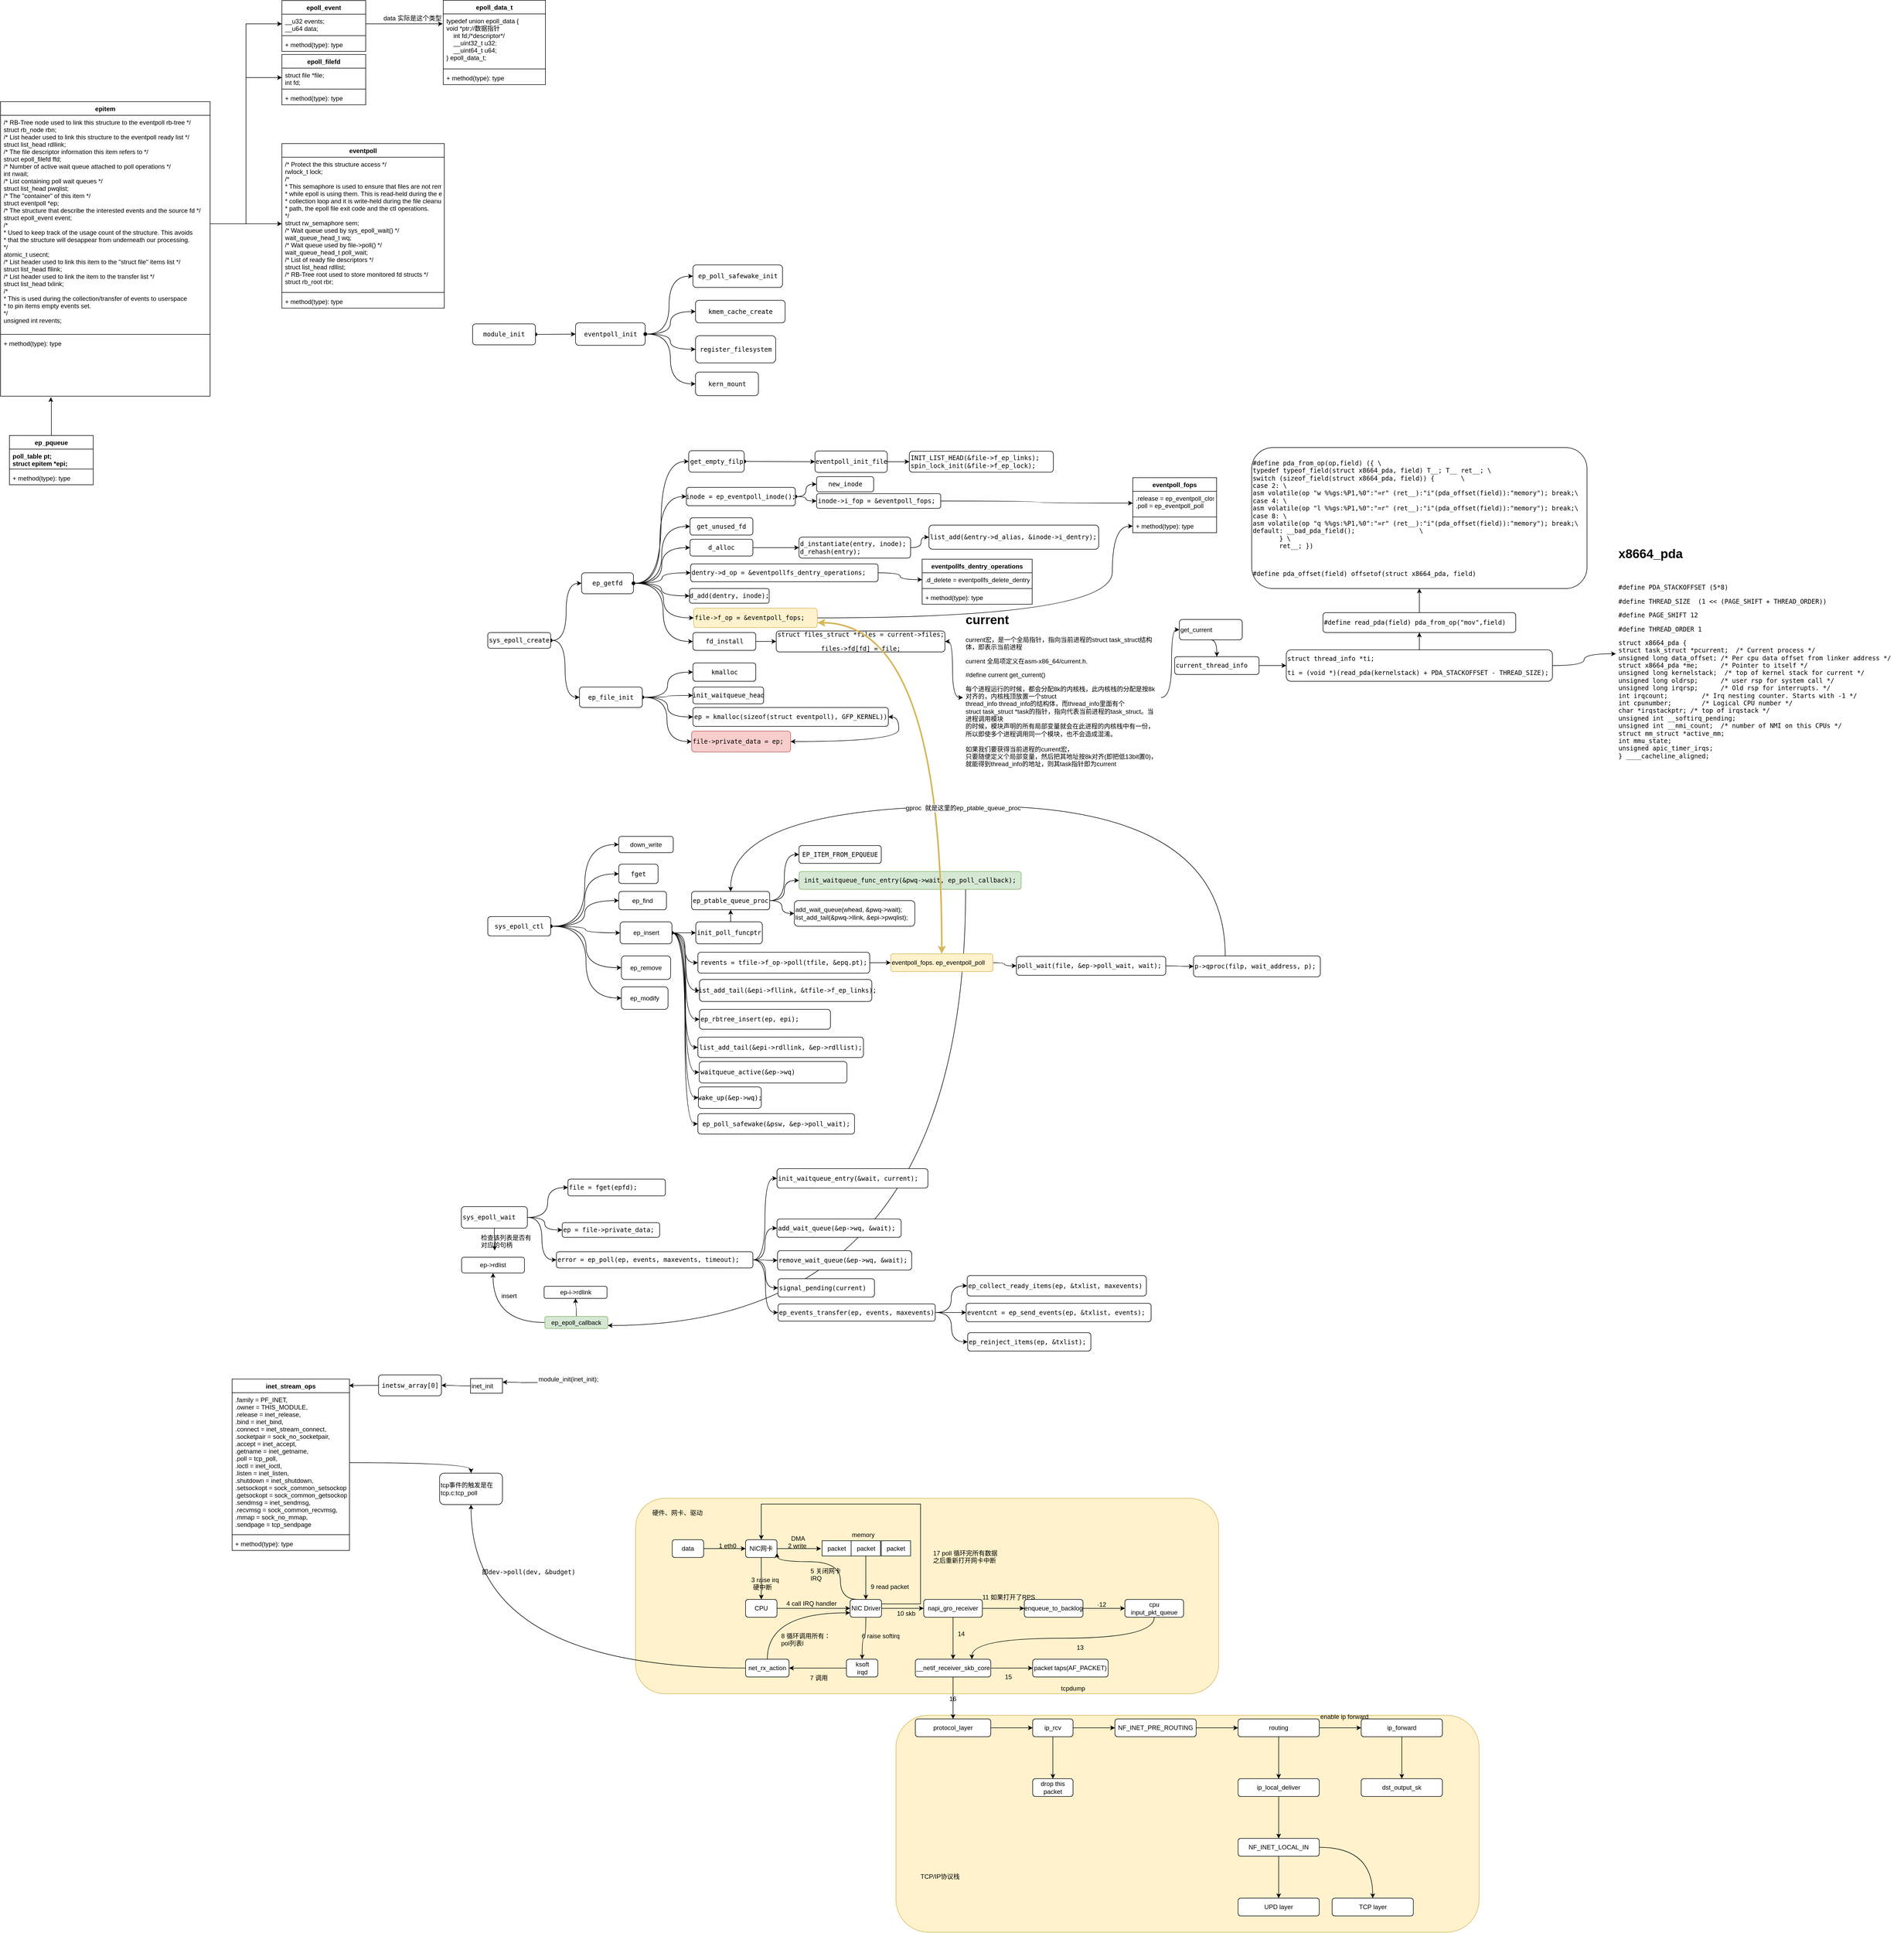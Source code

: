 <mxfile version="10.5.3" type="github"><diagram id="craqX8VbKErLSzMx446K" name="Page-1"><mxGraphModel dx="1108" dy="1494" grid="0" gridSize="10" guides="1" tooltips="1" connect="1" arrows="1" fold="1" page="0" pageScale="1" pageWidth="2339" pageHeight="3300" math="0" shadow="0"><root><mxCell id="0"/><mxCell id="1" parent="0"/><mxCell id="_bItEjpJx2KWf4UYusHs-99" value="" style="rounded=1;whiteSpace=wrap;html=1;fillColor=#fff2cc;strokeColor=#d6b656;" parent="1" vertex="1"><mxGeometry x="1722" y="3249" width="1113" height="414" as="geometry"/></mxCell><mxCell id="_bItEjpJx2KWf4UYusHs-97" value="" style="rounded=1;whiteSpace=wrap;html=1;fillColor=#fff2cc;strokeColor=#d6b656;" parent="1" vertex="1"><mxGeometry x="1225" y="2835" width="1113" height="373" as="geometry"/></mxCell><mxCell id="ZwNpzpnpfVniahjFfzZO-1" value="epitem" style="swimlane;fontStyle=1;align=center;verticalAlign=top;childLayout=stackLayout;horizontal=1;startSize=26;horizontalStack=0;resizeParent=1;resizeParentMax=0;resizeLast=0;collapsible=1;marginBottom=0;" parent="1" vertex="1"><mxGeometry x="13" y="170" width="400" height="562" as="geometry"/></mxCell><mxCell id="ZwNpzpnpfVniahjFfzZO-2" value="/* RB-Tree node used to link this structure to the eventpoll rb-tree */&#xa;struct rb_node rbn;&#xa;/* List header used to link this structure to the eventpoll ready list */&#xa;struct list_head rdllink;&#xa;/* The file descriptor information this item refers to */&#xa;struct epoll_filefd ffd;&#xa;/* Number of active wait queue attached to poll operations */&#xa;int nwait;&#xa;/* List containing poll wait queues */&#xa;struct list_head pwqlist;&#xa;/* The &quot;container&quot; of this item */&#xa;struct eventpoll *ep;&#xa;/* The structure that describe the interested events and the source fd */&#xa;struct epoll_event event;&#xa;/*&#xa; * Used to keep track of the usage count of the structure. This avoids&#xa; * that the structure will desappear from underneath our processing.&#xa; */&#xa;atomic_t usecnt;&#xa;/* List header used to link this item to the &quot;struct file&quot; items list */&#xa;struct list_head fllink;&#xa;/* List header used to link the item to the transfer list */&#xa;struct list_head txlink;&#xa;/*&#xa; * This is used during the collection/transfer of events to userspace&#xa; * to pin items empty events set.&#xa; */&#xa;unsigned int revents;" style="text;strokeColor=none;fillColor=none;align=left;verticalAlign=top;spacingLeft=4;spacingRight=4;overflow=hidden;rotatable=0;points=[[0,0.5],[1,0.5]];portConstraint=eastwest;" parent="ZwNpzpnpfVniahjFfzZO-1" vertex="1"><mxGeometry y="26" width="400" height="414" as="geometry"/></mxCell><mxCell id="ZwNpzpnpfVniahjFfzZO-3" value="" style="line;strokeWidth=1;fillColor=none;align=left;verticalAlign=middle;spacingTop=-1;spacingLeft=3;spacingRight=3;rotatable=0;labelPosition=right;points=[];portConstraint=eastwest;" parent="ZwNpzpnpfVniahjFfzZO-1" vertex="1"><mxGeometry y="440" width="400" height="8" as="geometry"/></mxCell><mxCell id="ZwNpzpnpfVniahjFfzZO-4" value="+ method(type): type" style="text;strokeColor=none;fillColor=none;align=left;verticalAlign=top;spacingLeft=4;spacingRight=4;overflow=hidden;rotatable=0;points=[[0,0.5],[1,0.5]];portConstraint=eastwest;" parent="ZwNpzpnpfVniahjFfzZO-1" vertex="1"><mxGeometry y="448" width="400" height="114" as="geometry"/></mxCell><mxCell id="pTRS4t-ar3EstqvLFvJx-5" style="edgeStyle=orthogonalEdgeStyle;rounded=0;orthogonalLoop=1;jettySize=auto;html=1;exitX=0.5;exitY=0;exitDx=0;exitDy=0;entryX=0.24;entryY=1.018;entryDx=0;entryDy=0;entryPerimeter=0;" parent="1" source="pTRS4t-ar3EstqvLFvJx-1" target="ZwNpzpnpfVniahjFfzZO-4" edge="1"><mxGeometry relative="1" as="geometry"><Array as="points"><mxPoint x="110" y="736"/><mxPoint x="109" y="736"/></Array></mxGeometry></mxCell><mxCell id="pTRS4t-ar3EstqvLFvJx-1" value="ep_pqueue" style="swimlane;fontStyle=1;align=center;verticalAlign=top;childLayout=stackLayout;horizontal=1;startSize=26;horizontalStack=0;resizeParent=1;resizeParentMax=0;resizeLast=0;collapsible=1;marginBottom=0;" parent="1" vertex="1"><mxGeometry x="30" y="807" width="160" height="94" as="geometry"/></mxCell><mxCell id="pTRS4t-ar3EstqvLFvJx-2" value="poll_table pt;&#xa;struct epitem *epi;" style="text;strokeColor=none;fillColor=none;align=left;verticalAlign=top;spacingLeft=4;spacingRight=4;overflow=hidden;rotatable=0;points=[[0,0.5],[1,0.5]];portConstraint=eastwest;fontStyle=1" parent="pTRS4t-ar3EstqvLFvJx-1" vertex="1"><mxGeometry y="26" width="160" height="34" as="geometry"/></mxCell><mxCell id="pTRS4t-ar3EstqvLFvJx-3" value="" style="line;strokeWidth=1;fillColor=none;align=left;verticalAlign=middle;spacingTop=-1;spacingLeft=3;spacingRight=3;rotatable=0;labelPosition=right;points=[];portConstraint=eastwest;" parent="pTRS4t-ar3EstqvLFvJx-1" vertex="1"><mxGeometry y="60" width="160" height="8" as="geometry"/></mxCell><mxCell id="pTRS4t-ar3EstqvLFvJx-4" value="+ method(type): type" style="text;strokeColor=none;fillColor=none;align=left;verticalAlign=top;spacingLeft=4;spacingRight=4;overflow=hidden;rotatable=0;points=[[0,0.5],[1,0.5]];portConstraint=eastwest;" parent="pTRS4t-ar3EstqvLFvJx-1" vertex="1"><mxGeometry y="68" width="160" height="26" as="geometry"/></mxCell><mxCell id="pTRS4t-ar3EstqvLFvJx-7" value="eventpoll" style="swimlane;fontStyle=1;align=center;verticalAlign=top;childLayout=stackLayout;horizontal=1;startSize=26;horizontalStack=0;resizeParent=1;resizeParentMax=0;resizeLast=0;collapsible=1;marginBottom=0;" parent="1" vertex="1"><mxGeometry x="550" y="250" width="310" height="314" as="geometry"/></mxCell><mxCell id="pTRS4t-ar3EstqvLFvJx-8" value="/* Protect the this structure access */&#xa;rwlock_t lock;&#xa;/*&#xa; * This semaphore is used to ensure that files are not removed&#xa; * while epoll is using them. This is read-held during the event&#xa; * collection loop and it is write-held during the file cleanup&#xa; * path, the epoll file exit code and the ctl operations.&#xa; */&#xa;struct rw_semaphore sem;&#xa;/* Wait queue used by sys_epoll_wait() */&#xa;wait_queue_head_t wq;&#xa;/* Wait queue used by file-&gt;poll() */&#xa;wait_queue_head_t poll_wait;&#xa;/* List of ready file descriptors */&#xa;struct list_head rdllist;&#xa;/* RB-Tree root used to store monitored fd structs */&#xa;struct rb_root rbr;" style="text;strokeColor=none;fillColor=none;align=left;verticalAlign=top;spacingLeft=4;spacingRight=4;overflow=hidden;rotatable=0;points=[[0,0.5],[1,0.5]];portConstraint=eastwest;" parent="pTRS4t-ar3EstqvLFvJx-7" vertex="1"><mxGeometry y="26" width="310" height="254" as="geometry"/></mxCell><mxCell id="pTRS4t-ar3EstqvLFvJx-9" value="" style="line;strokeWidth=1;fillColor=none;align=left;verticalAlign=middle;spacingTop=-1;spacingLeft=3;spacingRight=3;rotatable=0;labelPosition=right;points=[];portConstraint=eastwest;" parent="pTRS4t-ar3EstqvLFvJx-7" vertex="1"><mxGeometry y="280" width="310" height="8" as="geometry"/></mxCell><mxCell id="pTRS4t-ar3EstqvLFvJx-10" value="+ method(type): type" style="text;strokeColor=none;fillColor=none;align=left;verticalAlign=top;spacingLeft=4;spacingRight=4;overflow=hidden;rotatable=0;points=[[0,0.5],[1,0.5]];portConstraint=eastwest;" parent="pTRS4t-ar3EstqvLFvJx-7" vertex="1"><mxGeometry y="288" width="310" height="26" as="geometry"/></mxCell><mxCell id="pTRS4t-ar3EstqvLFvJx-11" style="edgeStyle=orthogonalEdgeStyle;rounded=0;orthogonalLoop=1;jettySize=auto;html=1;exitX=1;exitY=0.5;exitDx=0;exitDy=0;entryX=0;entryY=0.5;entryDx=0;entryDy=0;" parent="1" source="ZwNpzpnpfVniahjFfzZO-2" target="pTRS4t-ar3EstqvLFvJx-8" edge="1"><mxGeometry relative="1" as="geometry"/></mxCell><mxCell id="pTRS4t-ar3EstqvLFvJx-12" value="epoll_filefd" style="swimlane;fontStyle=1;align=center;verticalAlign=top;childLayout=stackLayout;horizontal=1;startSize=26;horizontalStack=0;resizeParent=1;resizeParentMax=0;resizeLast=0;collapsible=1;marginBottom=0;" parent="1" vertex="1"><mxGeometry x="550" y="80" width="160" height="96" as="geometry"/></mxCell><mxCell id="pTRS4t-ar3EstqvLFvJx-13" value="struct file *file;&#xa;int fd;" style="text;strokeColor=none;fillColor=none;align=left;verticalAlign=top;spacingLeft=4;spacingRight=4;overflow=hidden;rotatable=0;points=[[0,0.5],[1,0.5]];portConstraint=eastwest;" parent="pTRS4t-ar3EstqvLFvJx-12" vertex="1"><mxGeometry y="26" width="160" height="36" as="geometry"/></mxCell><mxCell id="pTRS4t-ar3EstqvLFvJx-14" value="" style="line;strokeWidth=1;fillColor=none;align=left;verticalAlign=middle;spacingTop=-1;spacingLeft=3;spacingRight=3;rotatable=0;labelPosition=right;points=[];portConstraint=eastwest;" parent="pTRS4t-ar3EstqvLFvJx-12" vertex="1"><mxGeometry y="62" width="160" height="8" as="geometry"/></mxCell><mxCell id="pTRS4t-ar3EstqvLFvJx-15" value="+ method(type): type" style="text;strokeColor=none;fillColor=none;align=left;verticalAlign=top;spacingLeft=4;spacingRight=4;overflow=hidden;rotatable=0;points=[[0,0.5],[1,0.5]];portConstraint=eastwest;" parent="pTRS4t-ar3EstqvLFvJx-12" vertex="1"><mxGeometry y="70" width="160" height="26" as="geometry"/></mxCell><mxCell id="pTRS4t-ar3EstqvLFvJx-16" style="edgeStyle=orthogonalEdgeStyle;rounded=0;orthogonalLoop=1;jettySize=auto;html=1;exitX=1;exitY=0.5;exitDx=0;exitDy=0;entryX=0;entryY=0.5;entryDx=0;entryDy=0;" parent="1" source="ZwNpzpnpfVniahjFfzZO-2" target="pTRS4t-ar3EstqvLFvJx-13" edge="1"><mxGeometry relative="1" as="geometry"/></mxCell><mxCell id="pTRS4t-ar3EstqvLFvJx-17" value="epoll_event" style="swimlane;fontStyle=1;align=center;verticalAlign=top;childLayout=stackLayout;horizontal=1;startSize=26;horizontalStack=0;resizeParent=1;resizeParentMax=0;resizeLast=0;collapsible=1;marginBottom=0;" parent="1" vertex="1"><mxGeometry x="550" y="-23" width="160" height="97" as="geometry"/></mxCell><mxCell id="pTRS4t-ar3EstqvLFvJx-18" value="__u32 events;&#xa;__u64 data;" style="text;strokeColor=none;fillColor=none;align=left;verticalAlign=top;spacingLeft=4;spacingRight=4;overflow=hidden;rotatable=0;points=[[0,0.5],[1,0.5]];portConstraint=eastwest;" parent="pTRS4t-ar3EstqvLFvJx-17" vertex="1"><mxGeometry y="26" width="160" height="37" as="geometry"/></mxCell><mxCell id="pTRS4t-ar3EstqvLFvJx-19" value="" style="line;strokeWidth=1;fillColor=none;align=left;verticalAlign=middle;spacingTop=-1;spacingLeft=3;spacingRight=3;rotatable=0;labelPosition=right;points=[];portConstraint=eastwest;" parent="pTRS4t-ar3EstqvLFvJx-17" vertex="1"><mxGeometry y="63" width="160" height="8" as="geometry"/></mxCell><mxCell id="pTRS4t-ar3EstqvLFvJx-20" value="+ method(type): type" style="text;strokeColor=none;fillColor=none;align=left;verticalAlign=top;spacingLeft=4;spacingRight=4;overflow=hidden;rotatable=0;points=[[0,0.5],[1,0.5]];portConstraint=eastwest;" parent="pTRS4t-ar3EstqvLFvJx-17" vertex="1"><mxGeometry y="71" width="160" height="26" as="geometry"/></mxCell><mxCell id="pTRS4t-ar3EstqvLFvJx-21" style="edgeStyle=orthogonalEdgeStyle;rounded=0;orthogonalLoop=1;jettySize=auto;html=1;exitX=1;exitY=0.5;exitDx=0;exitDy=0;entryX=0;entryY=0.5;entryDx=0;entryDy=0;" parent="1" source="ZwNpzpnpfVniahjFfzZO-2" target="pTRS4t-ar3EstqvLFvJx-18" edge="1"><mxGeometry relative="1" as="geometry"/></mxCell><mxCell id="pTRS4t-ar3EstqvLFvJx-67" value="&lt;pre&gt;&lt;pre&gt;d_add(dentry&lt;span&gt;, &lt;/span&gt;inode)&lt;span&gt;;&lt;/span&gt;&lt;/pre&gt;&lt;/pre&gt;" style="rounded=1;whiteSpace=wrap;html=1;" parent="1" vertex="1"><mxGeometry x="1328" y="1099" width="152" height="28" as="geometry"/></mxCell><mxCell id="pTRS4t-ar3EstqvLFvJx-70" value="" style="edgeStyle=orthogonalEdgeStyle;curved=1;rounded=0;orthogonalLoop=1;jettySize=auto;html=1;startArrow=oval;startFill=1;endArrow=classic;endFill=1;entryX=0;entryY=0.5;entryDx=0;entryDy=0;" parent="1" source="pTRS4t-ar3EstqvLFvJx-68" target="pTRS4t-ar3EstqvLFvJx-69" edge="1"><mxGeometry relative="1" as="geometry"/></mxCell><mxCell id="pTRS4t-ar3EstqvLFvJx-97" style="edgeStyle=orthogonalEdgeStyle;curved=1;rounded=0;orthogonalLoop=1;jettySize=auto;html=1;exitX=1;exitY=0.5;exitDx=0;exitDy=0;entryX=0;entryY=0.5;entryDx=0;entryDy=0;startArrow=oval;startFill=1;endArrow=classic;endFill=1;" parent="1" source="pTRS4t-ar3EstqvLFvJx-68" target="pTRS4t-ar3EstqvLFvJx-84" edge="1"><mxGeometry relative="1" as="geometry"/></mxCell><mxCell id="pTRS4t-ar3EstqvLFvJx-106" style="edgeStyle=orthogonalEdgeStyle;curved=1;rounded=0;orthogonalLoop=1;jettySize=auto;html=1;exitX=1;exitY=0.5;exitDx=0;exitDy=0;entryX=0;entryY=0.5;entryDx=0;entryDy=0;startArrow=oval;startFill=1;endArrow=classic;endFill=1;" parent="1" source="pTRS4t-ar3EstqvLFvJx-68" target="pTRS4t-ar3EstqvLFvJx-105" edge="1"><mxGeometry relative="1" as="geometry"/></mxCell><mxCell id="pTRS4t-ar3EstqvLFvJx-107" style="edgeStyle=orthogonalEdgeStyle;curved=1;rounded=0;orthogonalLoop=1;jettySize=auto;html=1;exitX=1;exitY=0.5;exitDx=0;exitDy=0;entryX=0;entryY=0.5;entryDx=0;entryDy=0;startArrow=oval;startFill=1;endArrow=classic;endFill=1;" parent="1" source="pTRS4t-ar3EstqvLFvJx-68" target="pTRS4t-ar3EstqvLFvJx-67" edge="1"><mxGeometry relative="1" as="geometry"/></mxCell><mxCell id="pTRS4t-ar3EstqvLFvJx-109" style="edgeStyle=orthogonalEdgeStyle;curved=1;rounded=0;orthogonalLoop=1;jettySize=auto;html=1;exitX=1;exitY=0.5;exitDx=0;exitDy=0;entryX=0;entryY=0.5;entryDx=0;entryDy=0;startArrow=oval;startFill=1;endArrow=classic;endFill=1;" parent="1" source="pTRS4t-ar3EstqvLFvJx-68" target="pTRS4t-ar3EstqvLFvJx-108" edge="1"><mxGeometry relative="1" as="geometry"/></mxCell><mxCell id="vGrRax0EMI3FaRqWe0Zc-49" style="edgeStyle=orthogonalEdgeStyle;curved=1;rounded=0;orthogonalLoop=1;jettySize=auto;html=1;exitX=1;exitY=0.5;exitDx=0;exitDy=0;entryX=0;entryY=0.5;entryDx=0;entryDy=0;" parent="1" source="pTRS4t-ar3EstqvLFvJx-68" target="vGrRax0EMI3FaRqWe0Zc-46" edge="1"><mxGeometry relative="1" as="geometry"/></mxCell><mxCell id="vGrRax0EMI3FaRqWe0Zc-64" style="edgeStyle=orthogonalEdgeStyle;curved=1;rounded=0;orthogonalLoop=1;jettySize=auto;html=1;exitX=1;exitY=0.5;exitDx=0;exitDy=0;entryX=0;entryY=0.5;entryDx=0;entryDy=0;" parent="1" source="pTRS4t-ar3EstqvLFvJx-68" target="vGrRax0EMI3FaRqWe0Zc-63" edge="1"><mxGeometry relative="1" as="geometry"/></mxCell><mxCell id="pTRS4t-ar3EstqvLFvJx-68" value="&lt;pre&gt;ep_getfd&lt;/pre&gt;" style="rounded=1;whiteSpace=wrap;html=1;" parent="1" vertex="1"><mxGeometry x="1122" y="1069" width="99" height="40" as="geometry"/></mxCell><mxCell id="pTRS4t-ar3EstqvLFvJx-93" style="edgeStyle=orthogonalEdgeStyle;curved=1;rounded=0;orthogonalLoop=1;jettySize=auto;html=1;exitX=1;exitY=0.5;exitDx=0;exitDy=0;entryX=0;entryY=0.5;entryDx=0;entryDy=0;startArrow=oval;startFill=1;endArrow=classic;endFill=1;" parent="1" source="pTRS4t-ar3EstqvLFvJx-77" target="pTRS4t-ar3EstqvLFvJx-92" edge="1"><mxGeometry relative="1" as="geometry"/></mxCell><mxCell id="pTRS4t-ar3EstqvLFvJx-98" style="edgeStyle=orthogonalEdgeStyle;curved=1;rounded=0;orthogonalLoop=1;jettySize=auto;html=1;exitX=1;exitY=0.5;exitDx=0;exitDy=0;entryX=0;entryY=0.5;entryDx=0;entryDy=0;startArrow=oval;startFill=1;endArrow=classic;endFill=1;" parent="1" source="pTRS4t-ar3EstqvLFvJx-77" target="pTRS4t-ar3EstqvLFvJx-94" edge="1"><mxGeometry relative="1" as="geometry"/></mxCell><mxCell id="pTRS4t-ar3EstqvLFvJx-104" style="edgeStyle=orthogonalEdgeStyle;curved=1;rounded=0;orthogonalLoop=1;jettySize=auto;html=1;exitX=1;exitY=0.5;exitDx=0;exitDy=0;entryX=0;entryY=0.5;entryDx=0;entryDy=0;startArrow=oval;startFill=1;endArrow=classic;endFill=1;" parent="1" source="pTRS4t-ar3EstqvLFvJx-84" target="pTRS4t-ar3EstqvLFvJx-103" edge="1"><mxGeometry relative="1" as="geometry"/></mxCell><mxCell id="vGrRax0EMI3FaRqWe0Zc-44" style="edgeStyle=orthogonalEdgeStyle;curved=1;rounded=0;orthogonalLoop=1;jettySize=auto;html=1;exitX=1;exitY=0.5;exitDx=0;exitDy=0;entryX=0;entryY=0.5;entryDx=0;entryDy=0;" parent="1" source="pTRS4t-ar3EstqvLFvJx-84" target="vGrRax0EMI3FaRqWe0Zc-43" edge="1"><mxGeometry relative="1" as="geometry"/></mxCell><mxCell id="pTRS4t-ar3EstqvLFvJx-81" value="" style="edgeStyle=orthogonalEdgeStyle;curved=1;rounded=0;orthogonalLoop=1;jettySize=auto;html=1;startArrow=oval;startFill=1;endArrow=classic;endFill=1;entryX=0;entryY=0.5;entryDx=0;entryDy=0;" parent="1" source="pTRS4t-ar3EstqvLFvJx-77" target="pTRS4t-ar3EstqvLFvJx-80" edge="1"><mxGeometry relative="1" as="geometry"/></mxCell><mxCell id="pTRS4t-ar3EstqvLFvJx-77" value="&lt;pre&gt;eventpoll_init&lt;/pre&gt;" style="rounded=1;whiteSpace=wrap;html=1;" parent="1" vertex="1"><mxGeometry x="1110.5" y="592" width="133" height="43" as="geometry"/></mxCell><mxCell id="pTRS4t-ar3EstqvLFvJx-83" value="" style="edgeStyle=orthogonalEdgeStyle;curved=1;rounded=0;orthogonalLoop=1;jettySize=auto;html=1;startArrow=oval;startFill=1;endArrow=classic;endFill=1;exitX=1;exitY=0.5;exitDx=0;exitDy=0;entryX=0;entryY=0.5;entryDx=0;entryDy=0;" parent="1" source="pTRS4t-ar3EstqvLFvJx-77" target="pTRS4t-ar3EstqvLFvJx-82" edge="1"><mxGeometry relative="1" as="geometry"><mxPoint x="1262.5" y="521.5" as="sourcePoint"/></mxGeometry></mxCell><mxCell id="pTRS4t-ar3EstqvLFvJx-80" value="&lt;pre&gt;ep_poll_safewake_init&lt;/pre&gt;" style="rounded=1;whiteSpace=wrap;html=1;" parent="1" vertex="1"><mxGeometry x="1334.5" y="481.5" width="171" height="43" as="geometry"/></mxCell><mxCell id="pTRS4t-ar3EstqvLFvJx-82" value="&lt;pre&gt;kmem_cache_create&lt;/pre&gt;" style="rounded=1;whiteSpace=wrap;html=1;" parent="1" vertex="1"><mxGeometry x="1339.5" y="549" width="171" height="43" as="geometry"/></mxCell><mxCell id="pTRS4t-ar3EstqvLFvJx-102" value="" style="edgeStyle=orthogonalEdgeStyle;curved=1;rounded=0;orthogonalLoop=1;jettySize=auto;html=1;startArrow=oval;startFill=1;endArrow=classic;endFill=1;" parent="1" source="pTRS4t-ar3EstqvLFvJx-69" target="pTRS4t-ar3EstqvLFvJx-101" edge="1"><mxGeometry relative="1" as="geometry"/></mxCell><mxCell id="pTRS4t-ar3EstqvLFvJx-69" value="&lt;pre&gt;get_empty_filp&lt;/pre&gt;" style="rounded=1;whiteSpace=wrap;html=1;" parent="1" vertex="1"><mxGeometry x="1326.5" y="836" width="106" height="41" as="geometry"/></mxCell><mxCell id="vGrRax0EMI3FaRqWe0Zc-42" style="edgeStyle=orthogonalEdgeStyle;curved=1;rounded=0;orthogonalLoop=1;jettySize=auto;html=1;exitX=1;exitY=0.5;exitDx=0;exitDy=0;entryX=0;entryY=0.5;entryDx=0;entryDy=0;" parent="1" source="pTRS4t-ar3EstqvLFvJx-101" target="vGrRax0EMI3FaRqWe0Zc-41" edge="1"><mxGeometry relative="1" as="geometry"/></mxCell><mxCell id="pTRS4t-ar3EstqvLFvJx-101" value="&lt;pre&gt;eventpoll_init_file&lt;/pre&gt;" style="rounded=1;whiteSpace=wrap;html=1;" parent="1" vertex="1"><mxGeometry x="1567.5" y="836.5" width="138" height="41" as="geometry"/></mxCell><mxCell id="pTRS4t-ar3EstqvLFvJx-87" style="edgeStyle=orthogonalEdgeStyle;curved=1;rounded=0;orthogonalLoop=1;jettySize=auto;html=1;exitX=1;exitY=0.5;exitDx=0;exitDy=0;entryX=0;entryY=0.5;entryDx=0;entryDy=0;startArrow=oval;startFill=1;endArrow=classic;endFill=1;" parent="1" source="pTRS4t-ar3EstqvLFvJx-68" target="pTRS4t-ar3EstqvLFvJx-85" edge="1"><mxGeometry relative="1" as="geometry"/></mxCell><mxCell id="pTRS4t-ar3EstqvLFvJx-84" value="&lt;pre&gt;&lt;pre&gt;inode &lt;span&gt;= &lt;/span&gt;ep_eventpoll_inode()&lt;span&gt;;&lt;/span&gt;&lt;/pre&gt;&lt;/pre&gt;" style="rounded=1;whiteSpace=wrap;html=1;" parent="1" vertex="1"><mxGeometry x="1322" y="906" width="208" height="35" as="geometry"/></mxCell><mxCell id="pTRS4t-ar3EstqvLFvJx-85" value="&lt;pre&gt;get_unused_fd&lt;/pre&gt;" style="rounded=1;whiteSpace=wrap;html=1;" parent="1" vertex="1"><mxGeometry x="1329" y="964" width="120" height="33" as="geometry"/></mxCell><mxCell id="pTRS4t-ar3EstqvLFvJx-92" value="&lt;pre&gt;register_filesystem&lt;/pre&gt;" style="rounded=1;whiteSpace=wrap;html=1;" parent="1" vertex="1"><mxGeometry x="1339.5" y="616.5" width="153" height="52" as="geometry"/></mxCell><mxCell id="pTRS4t-ar3EstqvLFvJx-94" value="&lt;pre&gt;kern_mount&lt;/pre&gt;" style="rounded=1;whiteSpace=wrap;html=1;" parent="1" vertex="1"><mxGeometry x="1339.5" y="686" width="120" height="45" as="geometry"/></mxCell><mxCell id="pTRS4t-ar3EstqvLFvJx-103" value="&lt;pre&gt;new_inode&lt;/pre&gt;" style="rounded=1;whiteSpace=wrap;html=1;" parent="1" vertex="1"><mxGeometry x="1570.5" y="885.5" width="109" height="29" as="geometry"/></mxCell><mxCell id="vGrRax0EMI3FaRqWe0Zc-57" style="edgeStyle=orthogonalEdgeStyle;curved=1;rounded=0;orthogonalLoop=1;jettySize=auto;html=1;exitX=1;exitY=0.5;exitDx=0;exitDy=0;" parent="1" source="pTRS4t-ar3EstqvLFvJx-105" target="vGrRax0EMI3FaRqWe0Zc-56" edge="1"><mxGeometry relative="1" as="geometry"/></mxCell><mxCell id="pTRS4t-ar3EstqvLFvJx-105" value="&lt;pre&gt;d_alloc&lt;/pre&gt;" style="rounded=1;whiteSpace=wrap;html=1;" parent="1" vertex="1"><mxGeometry x="1329" y="1005" width="120" height="32" as="geometry"/></mxCell><mxCell id="vGrRax0EMI3FaRqWe0Zc-61" value="" style="edgeStyle=orthogonalEdgeStyle;curved=1;rounded=0;orthogonalLoop=1;jettySize=auto;html=1;" parent="1" source="pTRS4t-ar3EstqvLFvJx-108" target="vGrRax0EMI3FaRqWe0Zc-60" edge="1"><mxGeometry relative="1" as="geometry"/></mxCell><mxCell id="pTRS4t-ar3EstqvLFvJx-108" value="&lt;pre&gt;fd_install&lt;/pre&gt;" style="rounded=1;whiteSpace=wrap;html=1;" parent="1" vertex="1"><mxGeometry x="1334.5" y="1183" width="120" height="34" as="geometry"/></mxCell><mxCell id="vGrRax0EMI3FaRqWe0Zc-60" value="&lt;pre&gt;&lt;pre&gt;&lt;pre&gt;&lt;span&gt;struct &lt;/span&gt;files_struct &lt;span&gt;*&lt;/span&gt;files &lt;span&gt;= &lt;/span&gt;current&lt;span&gt;-&amp;gt;&lt;/span&gt;files&lt;span&gt;;&lt;/span&gt;&lt;/pre&gt;&lt;/pre&gt;&lt;pre&gt;files&lt;span&gt;-&amp;gt;&lt;/span&gt;fd[fd] &lt;span&gt;= &lt;/span&gt;file&lt;span&gt;;&lt;/span&gt;&lt;/pre&gt;&lt;/pre&gt;" style="rounded=1;whiteSpace=wrap;html=1;" parent="1" vertex="1"><mxGeometry x="1493.5" y="1180" width="322" height="40" as="geometry"/></mxCell><mxCell id="pTRS4t-ar3EstqvLFvJx-117" style="edgeStyle=orthogonalEdgeStyle;curved=1;rounded=0;orthogonalLoop=1;jettySize=auto;html=1;exitX=1;exitY=0.5;exitDx=0;exitDy=0;entryX=0;entryY=0.5;entryDx=0;entryDy=0;startArrow=oval;startFill=1;endArrow=classic;endFill=1;" parent="1" source="pTRS4t-ar3EstqvLFvJx-116" target="pTRS4t-ar3EstqvLFvJx-77" edge="1"><mxGeometry relative="1" as="geometry"/></mxCell><mxCell id="pTRS4t-ar3EstqvLFvJx-116" value="&lt;pre&gt;module_init&lt;/pre&gt;" style="rounded=1;whiteSpace=wrap;html=1;" parent="1" vertex="1"><mxGeometry x="914" y="594" width="120" height="40" as="geometry"/></mxCell><mxCell id="pTRS4t-ar3EstqvLFvJx-119" style="edgeStyle=orthogonalEdgeStyle;curved=1;rounded=0;orthogonalLoop=1;jettySize=auto;html=1;exitX=1;exitY=0.5;exitDx=0;exitDy=0;entryX=0;entryY=0.5;entryDx=0;entryDy=0;startArrow=oval;startFill=1;endArrow=classic;endFill=1;" parent="1" source="pTRS4t-ar3EstqvLFvJx-118" target="pTRS4t-ar3EstqvLFvJx-68" edge="1"><mxGeometry relative="1" as="geometry"/></mxCell><mxCell id="pTRS4t-ar3EstqvLFvJx-121" style="edgeStyle=orthogonalEdgeStyle;curved=1;rounded=0;orthogonalLoop=1;jettySize=auto;html=1;exitX=1;exitY=0.5;exitDx=0;exitDy=0;entryX=0;entryY=0.5;entryDx=0;entryDy=0;startArrow=oval;startFill=1;endArrow=classic;endFill=1;" parent="1" source="pTRS4t-ar3EstqvLFvJx-118" target="pTRS4t-ar3EstqvLFvJx-120" edge="1"><mxGeometry relative="1" as="geometry"/></mxCell><mxCell id="pTRS4t-ar3EstqvLFvJx-118" value="&lt;pre&gt;sys_epoll_create&lt;/pre&gt;" style="rounded=1;whiteSpace=wrap;html=1;" parent="1" vertex="1"><mxGeometry x="943" y="1183" width="120" height="30" as="geometry"/></mxCell><mxCell id="pTRS4t-ar3EstqvLFvJx-123" value="" style="edgeStyle=orthogonalEdgeStyle;curved=1;rounded=0;orthogonalLoop=1;jettySize=auto;html=1;startArrow=oval;startFill=1;endArrow=classic;endFill=1;entryX=0;entryY=0.5;entryDx=0;entryDy=0;" parent="1" source="pTRS4t-ar3EstqvLFvJx-120" target="pTRS4t-ar3EstqvLFvJx-122" edge="1"><mxGeometry relative="1" as="geometry"/></mxCell><mxCell id="pTRS4t-ar3EstqvLFvJx-125" style="edgeStyle=orthogonalEdgeStyle;curved=1;rounded=0;orthogonalLoop=1;jettySize=auto;html=1;exitX=1;exitY=0.5;exitDx=0;exitDy=0;entryX=0;entryY=0.5;entryDx=0;entryDy=0;startArrow=oval;startFill=1;endArrow=classic;endFill=1;" parent="1" source="pTRS4t-ar3EstqvLFvJx-120" target="pTRS4t-ar3EstqvLFvJx-124" edge="1"><mxGeometry relative="1" as="geometry"/></mxCell><mxCell id="vGrRax0EMI3FaRqWe0Zc-67" style="edgeStyle=orthogonalEdgeStyle;curved=1;rounded=0;orthogonalLoop=1;jettySize=auto;html=1;exitX=1;exitY=0.5;exitDx=0;exitDy=0;entryX=0;entryY=0.5;entryDx=0;entryDy=0;" parent="1" source="pTRS4t-ar3EstqvLFvJx-120" target="vGrRax0EMI3FaRqWe0Zc-66" edge="1"><mxGeometry relative="1" as="geometry"/></mxCell><mxCell id="vGrRax0EMI3FaRqWe0Zc-69" style="edgeStyle=orthogonalEdgeStyle;curved=1;rounded=0;orthogonalLoop=1;jettySize=auto;html=1;exitX=1;exitY=0.5;exitDx=0;exitDy=0;entryX=0;entryY=0.5;entryDx=0;entryDy=0;" parent="1" source="pTRS4t-ar3EstqvLFvJx-120" target="vGrRax0EMI3FaRqWe0Zc-68" edge="1"><mxGeometry relative="1" as="geometry"/></mxCell><mxCell id="pTRS4t-ar3EstqvLFvJx-120" value="&lt;pre&gt;ep_file_init&lt;/pre&gt;" style="rounded=1;whiteSpace=wrap;html=1;" parent="1" vertex="1"><mxGeometry x="1118" y="1287" width="120" height="39" as="geometry"/></mxCell><mxCell id="pTRS4t-ar3EstqvLFvJx-122" value="&lt;pre&gt;kmalloc&lt;/pre&gt;" style="rounded=1;whiteSpace=wrap;html=1;" parent="1" vertex="1"><mxGeometry x="1334.5" y="1241" width="120" height="35" as="geometry"/></mxCell><mxCell id="pTRS4t-ar3EstqvLFvJx-124" value="&lt;pre&gt;init_waitqueue_head&lt;/pre&gt;" style="rounded=1;whiteSpace=wrap;html=1;" parent="1" vertex="1"><mxGeometry x="1334.5" y="1287" width="135" height="32" as="geometry"/></mxCell><mxCell id="JHml55X_JObtvZHNnwgi-3" value="" style="edgeStyle=orthogonalEdgeStyle;curved=1;rounded=0;orthogonalLoop=1;jettySize=auto;html=1;startArrow=oval;startFill=1;endArrow=classic;endFill=1;entryX=0;entryY=0.5;entryDx=0;entryDy=0;" parent="1" source="JHml55X_JObtvZHNnwgi-1" target="JHml55X_JObtvZHNnwgi-2" edge="1"><mxGeometry relative="1" as="geometry"/></mxCell><mxCell id="JHml55X_JObtvZHNnwgi-5" style="edgeStyle=orthogonalEdgeStyle;curved=1;rounded=0;orthogonalLoop=1;jettySize=auto;html=1;exitX=1;exitY=0.5;exitDx=0;exitDy=0;entryX=0;entryY=0.5;entryDx=0;entryDy=0;startArrow=oval;startFill=1;endArrow=classic;endFill=1;" parent="1" source="JHml55X_JObtvZHNnwgi-1" target="JHml55X_JObtvZHNnwgi-4" edge="1"><mxGeometry relative="1" as="geometry"/></mxCell><mxCell id="JHml55X_JObtvZHNnwgi-8" style="edgeStyle=orthogonalEdgeStyle;curved=1;rounded=0;orthogonalLoop=1;jettySize=auto;html=1;exitX=1;exitY=0.5;exitDx=0;exitDy=0;entryX=0;entryY=0.5;entryDx=0;entryDy=0;startArrow=oval;startFill=1;endArrow=classic;endFill=1;" parent="1" source="JHml55X_JObtvZHNnwgi-1" target="JHml55X_JObtvZHNnwgi-7" edge="1"><mxGeometry relative="1" as="geometry"/></mxCell><mxCell id="JHml55X_JObtvZHNnwgi-11" style="edgeStyle=orthogonalEdgeStyle;curved=1;rounded=0;orthogonalLoop=1;jettySize=auto;html=1;exitX=1;exitY=0.5;exitDx=0;exitDy=0;entryX=0;entryY=0.5;entryDx=0;entryDy=0;startArrow=oval;startFill=1;endArrow=classic;endFill=1;" parent="1" source="JHml55X_JObtvZHNnwgi-1" target="JHml55X_JObtvZHNnwgi-10" edge="1"><mxGeometry relative="1" as="geometry"/></mxCell><mxCell id="JHml55X_JObtvZHNnwgi-12" style="edgeStyle=orthogonalEdgeStyle;curved=1;rounded=0;orthogonalLoop=1;jettySize=auto;html=1;exitX=1;exitY=0.5;exitDx=0;exitDy=0;entryX=0;entryY=0.5;entryDx=0;entryDy=0;startArrow=oval;startFill=1;endArrow=classic;endFill=1;" parent="1" source="JHml55X_JObtvZHNnwgi-1" target="JHml55X_JObtvZHNnwgi-9" edge="1"><mxGeometry relative="1" as="geometry"/></mxCell><mxCell id="JHml55X_JObtvZHNnwgi-14" style="edgeStyle=orthogonalEdgeStyle;curved=1;rounded=0;orthogonalLoop=1;jettySize=auto;html=1;exitX=1;exitY=0.5;exitDx=0;exitDy=0;entryX=0;entryY=0.5;entryDx=0;entryDy=0;startArrow=oval;startFill=1;endArrow=classic;endFill=1;" parent="1" source="JHml55X_JObtvZHNnwgi-1" target="JHml55X_JObtvZHNnwgi-13" edge="1"><mxGeometry relative="1" as="geometry"/></mxCell><mxCell id="JHml55X_JObtvZHNnwgi-1" value="&lt;pre&gt;sys_epoll_ctl&lt;/pre&gt;" style="rounded=1;whiteSpace=wrap;html=1;" parent="1" vertex="1"><mxGeometry x="943" y="1725" width="120" height="37" as="geometry"/></mxCell><mxCell id="JHml55X_JObtvZHNnwgi-2" value="&lt;pre&gt;fget&lt;/pre&gt;" style="rounded=1;whiteSpace=wrap;html=1;" parent="1" vertex="1"><mxGeometry x="1193" y="1625" width="75" height="37" as="geometry"/></mxCell><mxCell id="JHml55X_JObtvZHNnwgi-4" value="down_write" style="rounded=1;whiteSpace=wrap;html=1;" parent="1" vertex="1"><mxGeometry x="1193" y="1572" width="104" height="31" as="geometry"/></mxCell><mxCell id="JHml55X_JObtvZHNnwgi-7" value="ep_find" style="rounded=1;whiteSpace=wrap;html=1;" parent="1" vertex="1"><mxGeometry x="1193" y="1677" width="91" height="35" as="geometry"/></mxCell><mxCell id="JHml55X_JObtvZHNnwgi-16" value="" style="edgeStyle=orthogonalEdgeStyle;curved=1;rounded=0;orthogonalLoop=1;jettySize=auto;html=1;startArrow=oval;startFill=1;endArrow=classic;endFill=1;" parent="1" source="JHml55X_JObtvZHNnwgi-9" target="JHml55X_JObtvZHNnwgi-15" edge="1"><mxGeometry relative="1" as="geometry"/></mxCell><mxCell id="vGrRax0EMI3FaRqWe0Zc-4" style="edgeStyle=orthogonalEdgeStyle;rounded=0;orthogonalLoop=1;jettySize=auto;html=1;exitX=1;exitY=0.5;exitDx=0;exitDy=0;entryX=0;entryY=0.5;entryDx=0;entryDy=0;curved=1;" parent="1" source="JHml55X_JObtvZHNnwgi-9" target="vGrRax0EMI3FaRqWe0Zc-3" edge="1"><mxGeometry relative="1" as="geometry"/></mxCell><mxCell id="vGrRax0EMI3FaRqWe0Zc-7" style="edgeStyle=orthogonalEdgeStyle;curved=1;rounded=0;orthogonalLoop=1;jettySize=auto;html=1;exitX=1;exitY=0.5;exitDx=0;exitDy=0;entryX=0;entryY=0.5;entryDx=0;entryDy=0;" parent="1" source="JHml55X_JObtvZHNnwgi-9" target="vGrRax0EMI3FaRqWe0Zc-5" edge="1"><mxGeometry relative="1" as="geometry"/></mxCell><mxCell id="vGrRax0EMI3FaRqWe0Zc-8" style="edgeStyle=orthogonalEdgeStyle;curved=1;rounded=0;orthogonalLoop=1;jettySize=auto;html=1;exitX=1;exitY=0.5;exitDx=0;exitDy=0;entryX=0;entryY=0.5;entryDx=0;entryDy=0;" parent="1" source="JHml55X_JObtvZHNnwgi-9" target="vGrRax0EMI3FaRqWe0Zc-6" edge="1"><mxGeometry relative="1" as="geometry"/></mxCell><mxCell id="vGrRax0EMI3FaRqWe0Zc-10" style="edgeStyle=orthogonalEdgeStyle;curved=1;rounded=0;orthogonalLoop=1;jettySize=auto;html=1;exitX=1;exitY=0.5;exitDx=0;exitDy=0;entryX=0;entryY=0.5;entryDx=0;entryDy=0;" parent="1" source="JHml55X_JObtvZHNnwgi-9" target="vGrRax0EMI3FaRqWe0Zc-9" edge="1"><mxGeometry relative="1" as="geometry"/></mxCell><mxCell id="vGrRax0EMI3FaRqWe0Zc-12" style="edgeStyle=orthogonalEdgeStyle;curved=1;rounded=0;orthogonalLoop=1;jettySize=auto;html=1;exitX=1;exitY=0.5;exitDx=0;exitDy=0;entryX=0;entryY=0.5;entryDx=0;entryDy=0;" parent="1" source="JHml55X_JObtvZHNnwgi-9" target="vGrRax0EMI3FaRqWe0Zc-11" edge="1"><mxGeometry relative="1" as="geometry"/></mxCell><mxCell id="vGrRax0EMI3FaRqWe0Zc-17" style="edgeStyle=orthogonalEdgeStyle;curved=1;rounded=0;orthogonalLoop=1;jettySize=auto;html=1;exitX=1;exitY=0.5;exitDx=0;exitDy=0;entryX=0;entryY=0.5;entryDx=0;entryDy=0;" parent="1" source="JHml55X_JObtvZHNnwgi-9" target="vGrRax0EMI3FaRqWe0Zc-14" edge="1"><mxGeometry relative="1" as="geometry"/></mxCell><mxCell id="vGrRax0EMI3FaRqWe0Zc-25" style="edgeStyle=orthogonalEdgeStyle;curved=1;rounded=0;orthogonalLoop=1;jettySize=auto;html=1;exitX=1;exitY=0.5;exitDx=0;exitDy=0;entryX=0;entryY=0.5;entryDx=0;entryDy=0;" parent="1" source="JHml55X_JObtvZHNnwgi-9" target="vGrRax0EMI3FaRqWe0Zc-13" edge="1"><mxGeometry relative="1" as="geometry"/></mxCell><mxCell id="JHml55X_JObtvZHNnwgi-9" value="ep_insert" style="rounded=1;whiteSpace=wrap;html=1;" parent="1" vertex="1"><mxGeometry x="1195.5" y="1735" width="99" height="42" as="geometry"/></mxCell><mxCell id="vGrRax0EMI3FaRqWe0Zc-2" style="edgeStyle=orthogonalEdgeStyle;rounded=0;orthogonalLoop=1;jettySize=auto;html=1;exitX=0.5;exitY=0;exitDx=0;exitDy=0;entryX=0.5;entryY=1;entryDx=0;entryDy=0;" parent="1" source="JHml55X_JObtvZHNnwgi-15" target="vGrRax0EMI3FaRqWe0Zc-1" edge="1"><mxGeometry relative="1" as="geometry"/></mxCell><mxCell id="JHml55X_JObtvZHNnwgi-15" value="&lt;pre&gt;init_poll_funcptr&lt;/pre&gt;" style="rounded=1;whiteSpace=wrap;html=1;" parent="1" vertex="1"><mxGeometry x="1340" y="1735" width="127" height="42" as="geometry"/></mxCell><mxCell id="JHml55X_JObtvZHNnwgi-10" value="ep_remove" style="rounded=1;whiteSpace=wrap;html=1;" parent="1" vertex="1"><mxGeometry x="1198" y="1800" width="94" height="45" as="geometry"/></mxCell><mxCell id="JHml55X_JObtvZHNnwgi-13" value="ep_modify" style="rounded=1;whiteSpace=wrap;html=1;" parent="1" vertex="1"><mxGeometry x="1198" y="1859" width="89" height="43" as="geometry"/></mxCell><mxCell id="vGrRax0EMI3FaRqWe0Zc-20" style="edgeStyle=orthogonalEdgeStyle;curved=1;rounded=0;orthogonalLoop=1;jettySize=auto;html=1;exitX=1;exitY=0.5;exitDx=0;exitDy=0;entryX=0;entryY=0.5;entryDx=0;entryDy=0;" parent="1" source="vGrRax0EMI3FaRqWe0Zc-1" target="vGrRax0EMI3FaRqWe0Zc-18" edge="1"><mxGeometry relative="1" as="geometry"><mxPoint x="1498" y="1639.5" as="sourcePoint"/></mxGeometry></mxCell><mxCell id="vGrRax0EMI3FaRqWe0Zc-22" style="edgeStyle=orthogonalEdgeStyle;curved=1;rounded=0;orthogonalLoop=1;jettySize=auto;html=1;exitX=1;exitY=0.5;exitDx=0;exitDy=0;entryX=0;entryY=0.5;entryDx=0;entryDy=0;" parent="1" source="vGrRax0EMI3FaRqWe0Zc-1" target="vGrRax0EMI3FaRqWe0Zc-21" edge="1"><mxGeometry relative="1" as="geometry"><mxPoint x="1498" y="1639.5" as="sourcePoint"/></mxGeometry></mxCell><mxCell id="vGrRax0EMI3FaRqWe0Zc-24" style="edgeStyle=orthogonalEdgeStyle;curved=1;rounded=0;orthogonalLoop=1;jettySize=auto;html=1;exitX=1;exitY=0.5;exitDx=0;exitDy=0;entryX=0;entryY=0.5;entryDx=0;entryDy=0;" parent="1" source="vGrRax0EMI3FaRqWe0Zc-1" target="vGrRax0EMI3FaRqWe0Zc-23" edge="1"><mxGeometry relative="1" as="geometry"><mxPoint x="1498" y="1639.5" as="sourcePoint"/></mxGeometry></mxCell><mxCell id="vGrRax0EMI3FaRqWe0Zc-1" value="&lt;pre&gt;ep_ptable_queue_proc&lt;/pre&gt;" style="rounded=1;whiteSpace=wrap;html=1;" parent="1" vertex="1"><mxGeometry x="1332" y="1677" width="149" height="35" as="geometry"/></mxCell><mxCell id="vGrRax0EMI3FaRqWe0Zc-32" style="edgeStyle=orthogonalEdgeStyle;curved=1;rounded=0;orthogonalLoop=1;jettySize=auto;html=1;exitX=1;exitY=0.5;exitDx=0;exitDy=0;entryX=0;entryY=0.5;entryDx=0;entryDy=0;" parent="1" source="vGrRax0EMI3FaRqWe0Zc-3" target="vGrRax0EMI3FaRqWe0Zc-30" edge="1"><mxGeometry relative="1" as="geometry"/></mxCell><mxCell id="vGrRax0EMI3FaRqWe0Zc-3" value="&lt;pre&gt;&lt;pre&gt;revents &lt;span&gt;= &lt;/span&gt;tfile&lt;span&gt;-&amp;gt;&lt;/span&gt;f_op&lt;span&gt;-&amp;gt;&lt;/span&gt;poll(tfile&lt;span&gt;, &lt;/span&gt;&lt;span&gt;&amp;amp;&lt;/span&gt;epq.pt)&lt;span&gt;;&lt;/span&gt;&lt;/pre&gt;&lt;/pre&gt;" style="rounded=1;whiteSpace=wrap;html=1;" parent="1" vertex="1"><mxGeometry x="1344" y="1793" width="328" height="40" as="geometry"/></mxCell><mxCell id="vGrRax0EMI3FaRqWe0Zc-5" value="&lt;pre&gt;list_add_tail(&lt;span&gt;&amp;amp;&lt;/span&gt;epi&lt;span&gt;-&amp;gt;&lt;/span&gt;fllink&lt;span&gt;, &lt;/span&gt;&lt;span&gt;&amp;amp;&lt;/span&gt;tfile&lt;span&gt;-&amp;gt;&lt;/span&gt;f_ep_links)&lt;span&gt;;&lt;/span&gt;&lt;/pre&gt;" style="rounded=1;whiteSpace=wrap;html=1;" parent="1" vertex="1"><mxGeometry x="1347" y="1845" width="329" height="42" as="geometry"/></mxCell><mxCell id="vGrRax0EMI3FaRqWe0Zc-6" value="&lt;pre&gt;ep_rbtree_insert(ep&lt;span&gt;, &lt;/span&gt;epi)&lt;span&gt;;&lt;/span&gt;&lt;/pre&gt;" style="rounded=1;whiteSpace=wrap;html=1;align=left;" parent="1" vertex="1"><mxGeometry x="1347" y="1902" width="250" height="38" as="geometry"/></mxCell><mxCell id="vGrRax0EMI3FaRqWe0Zc-9" value="&lt;pre&gt;list_add_tail(&lt;span&gt;&amp;amp;&lt;/span&gt;epi&lt;span&gt;-&amp;gt;&lt;/span&gt;rdllink&lt;span&gt;, &lt;/span&gt;&lt;span&gt;&amp;amp;&lt;/span&gt;ep&lt;span&gt;-&amp;gt;&lt;/span&gt;rdllist)&lt;span&gt;;&lt;/span&gt;&lt;/pre&gt;" style="rounded=1;whiteSpace=wrap;html=1;" parent="1" vertex="1"><mxGeometry x="1344" y="1955" width="316" height="39" as="geometry"/></mxCell><mxCell id="vGrRax0EMI3FaRqWe0Zc-11" value="&lt;pre&gt;wake_up(&lt;span&gt;&amp;amp;&lt;/span&gt;ep&lt;span&gt;-&amp;gt;&lt;/span&gt;wq)&lt;span&gt;;&lt;/span&gt;&lt;/pre&gt;" style="rounded=1;whiteSpace=wrap;html=1;" parent="1" vertex="1"><mxGeometry x="1345" y="2050" width="120" height="41" as="geometry"/></mxCell><mxCell id="vGrRax0EMI3FaRqWe0Zc-13" value="&lt;pre&gt;ep_poll_safewake(&lt;span&gt;&amp;amp;&lt;/span&gt;psw&lt;span&gt;, &lt;/span&gt;&lt;span&gt;&amp;amp;&lt;/span&gt;ep&lt;span&gt;-&amp;gt;&lt;/span&gt;poll_wait)&lt;span&gt;;&lt;/span&gt;&lt;/pre&gt;" style="rounded=1;whiteSpace=wrap;html=1;" parent="1" vertex="1"><mxGeometry x="1344" y="2101" width="299" height="39" as="geometry"/></mxCell><mxCell id="vGrRax0EMI3FaRqWe0Zc-14" value="&lt;pre&gt;waitqueue_active(&lt;span&gt;&amp;amp;&lt;/span&gt;ep&lt;span&gt;-&amp;gt;&lt;/span&gt;wq)&lt;/pre&gt;" style="rounded=1;whiteSpace=wrap;html=1;align=left;" parent="1" vertex="1"><mxGeometry x="1346.5" y="2001.5" width="282" height="41" as="geometry"/></mxCell><mxCell id="vGrRax0EMI3FaRqWe0Zc-18" value="&lt;pre&gt;EP_ITEM_FROM_EPQUEUE&lt;/pre&gt;" style="rounded=1;whiteSpace=wrap;html=1;" parent="1" vertex="1"><mxGeometry x="1537" y="1589.5" width="157" height="34" as="geometry"/></mxCell><mxCell id="WtSNJAaYQujbDvI8VBGm-13" style="edgeStyle=orthogonalEdgeStyle;curved=1;rounded=0;orthogonalLoop=1;jettySize=auto;html=1;exitX=0.75;exitY=1;exitDx=0;exitDy=0;entryX=1;entryY=0.75;entryDx=0;entryDy=0;startArrow=none;startFill=0;strokeWidth=1;" edge="1" parent="1" source="vGrRax0EMI3FaRqWe0Zc-21" target="WtSNJAaYQujbDvI8VBGm-4"><mxGeometry relative="1" as="geometry"/></mxCell><mxCell id="vGrRax0EMI3FaRqWe0Zc-21" value="&lt;pre&gt;&lt;pre&gt;init_waitqueue_func_entry(&lt;span&gt;&amp;amp;&lt;/span&gt;pwq&lt;span&gt;-&amp;gt;&lt;/span&gt;wait&lt;span&gt;, &lt;/span&gt;ep_poll_callback)&lt;span&gt;;&lt;/span&gt;&lt;/pre&gt;&lt;/pre&gt;" style="rounded=1;whiteSpace=wrap;html=1;fillColor=#d5e8d4;strokeColor=#82b366;" parent="1" vertex="1"><mxGeometry x="1537" y="1639" width="424" height="34" as="geometry"/></mxCell><mxCell id="vGrRax0EMI3FaRqWe0Zc-23" value="&lt;pre&gt;&lt;div style=&quot;text-align: left&quot;&gt;&lt;span style=&quot;font-family: &amp;#34;helvetica&amp;#34; ; white-space: normal&quot;&gt;add_wait_queue(whead&lt;/span&gt;&lt;span style=&quot;font-family: &amp;#34;helvetica&amp;#34; ; white-space: normal&quot;&gt;, &lt;/span&gt;&lt;span style=&quot;font-family: &amp;#34;helvetica&amp;#34; ; white-space: normal&quot;&gt;&amp;amp;&lt;/span&gt;&lt;span style=&quot;font-family: &amp;#34;helvetica&amp;#34; ; white-space: normal&quot;&gt;pwq&lt;/span&gt;&lt;span style=&quot;font-family: &amp;#34;helvetica&amp;#34; ; white-space: normal&quot;&gt;-&amp;gt;&lt;/span&gt;&lt;span style=&quot;font-family: &amp;#34;helvetica&amp;#34; ; white-space: normal&quot;&gt;wait)&lt;/span&gt;&lt;span style=&quot;font-family: &amp;#34;helvetica&amp;#34; ; white-space: normal&quot;&gt;;&lt;/span&gt;&lt;/div&gt;&lt;div style=&quot;text-align: left&quot;&gt;&lt;span style=&quot;font-family: &amp;#34;helvetica&amp;#34; ; white-space: normal&quot;&gt;list_add_tail(&lt;/span&gt;&lt;span style=&quot;font-family: &amp;#34;helvetica&amp;#34; ; white-space: normal&quot;&gt;&amp;amp;&lt;/span&gt;&lt;span style=&quot;font-family: &amp;#34;helvetica&amp;#34; ; white-space: normal&quot;&gt;pwq&lt;/span&gt;&lt;span style=&quot;font-family: &amp;#34;helvetica&amp;#34; ; white-space: normal&quot;&gt;-&amp;gt;&lt;/span&gt;&lt;span style=&quot;font-family: &amp;#34;helvetica&amp;#34; ; white-space: normal&quot;&gt;llink&lt;/span&gt;&lt;span style=&quot;font-family: &amp;#34;helvetica&amp;#34; ; white-space: normal&quot;&gt;, &lt;/span&gt;&lt;span style=&quot;font-family: &amp;#34;helvetica&amp;#34; ; white-space: normal&quot;&gt;&amp;amp;&lt;/span&gt;&lt;span style=&quot;font-family: &amp;#34;helvetica&amp;#34; ; white-space: normal&quot;&gt;epi&lt;/span&gt;&lt;span style=&quot;font-family: &amp;#34;helvetica&amp;#34; ; white-space: normal&quot;&gt;-&amp;gt;&lt;/span&gt;&lt;span style=&quot;font-family: &amp;#34;helvetica&amp;#34; ; white-space: normal&quot;&gt;pwqlist)&lt;/span&gt;&lt;span style=&quot;font-family: &amp;#34;helvetica&amp;#34; ; white-space: normal&quot;&gt;;&lt;/span&gt;&lt;/div&gt;&lt;/pre&gt;" style="rounded=1;whiteSpace=wrap;html=1;align=left;" parent="1" vertex="1"><mxGeometry x="1528" y="1694.5" width="230" height="49" as="geometry"/></mxCell><mxCell id="vGrRax0EMI3FaRqWe0Zc-26" value="eventpoll_fops" style="swimlane;fontStyle=1;align=center;verticalAlign=top;childLayout=stackLayout;horizontal=1;startSize=26;horizontalStack=0;resizeParent=1;resizeParentMax=0;resizeLast=0;collapsible=1;marginBottom=0;" parent="1" vertex="1"><mxGeometry x="2174" y="887.5" width="160" height="105" as="geometry"/></mxCell><mxCell id="vGrRax0EMI3FaRqWe0Zc-27" value=".release    = ep_eventpoll_close,&#xa;.poll     = ep_eventpoll_poll" style="text;strokeColor=none;fillColor=none;align=left;verticalAlign=top;spacingLeft=4;spacingRight=4;overflow=hidden;rotatable=0;points=[[0,0.5],[1,0.5]];portConstraint=eastwest;" parent="vGrRax0EMI3FaRqWe0Zc-26" vertex="1"><mxGeometry y="26" width="160" height="45" as="geometry"/></mxCell><mxCell id="vGrRax0EMI3FaRqWe0Zc-28" value="" style="line;strokeWidth=1;fillColor=none;align=left;verticalAlign=middle;spacingTop=-1;spacingLeft=3;spacingRight=3;rotatable=0;labelPosition=right;points=[];portConstraint=eastwest;" parent="vGrRax0EMI3FaRqWe0Zc-26" vertex="1"><mxGeometry y="71" width="160" height="8" as="geometry"/></mxCell><mxCell id="vGrRax0EMI3FaRqWe0Zc-29" value="+ method(type): type" style="text;strokeColor=none;fillColor=none;align=left;verticalAlign=top;spacingLeft=4;spacingRight=4;overflow=hidden;rotatable=0;points=[[0,0.5],[1,0.5]];portConstraint=eastwest;" parent="vGrRax0EMI3FaRqWe0Zc-26" vertex="1"><mxGeometry y="79" width="160" height="26" as="geometry"/></mxCell><mxCell id="vGrRax0EMI3FaRqWe0Zc-34" style="edgeStyle=orthogonalEdgeStyle;curved=1;rounded=0;orthogonalLoop=1;jettySize=auto;html=1;exitX=1;exitY=0.5;exitDx=0;exitDy=0;entryX=0;entryY=0.5;entryDx=0;entryDy=0;" parent="1" source="vGrRax0EMI3FaRqWe0Zc-30" target="vGrRax0EMI3FaRqWe0Zc-33" edge="1"><mxGeometry relative="1" as="geometry"/></mxCell><mxCell id="_bItEjpJx2KWf4UYusHs-1" style="edgeStyle=orthogonalEdgeStyle;rounded=0;orthogonalLoop=1;jettySize=auto;html=1;exitX=0.5;exitY=0;exitDx=0;exitDy=0;entryX=1;entryY=0.75;entryDx=0;entryDy=0;curved=1;fillColor=#fff2cc;strokeColor=#d6b656;strokeWidth=3;startArrow=classic;startFill=1;" parent="1" source="vGrRax0EMI3FaRqWe0Zc-30" target="vGrRax0EMI3FaRqWe0Zc-63" edge="1"><mxGeometry relative="1" as="geometry"/></mxCell><mxCell id="vGrRax0EMI3FaRqWe0Zc-30" value="&lt;span&gt;eventpoll_fops.&lt;/span&gt;&lt;span&gt;&amp;nbsp;ep_eventpoll_poll&lt;/span&gt;" style="rounded=1;whiteSpace=wrap;html=1;align=left;fillColor=#fff2cc;strokeColor=#d6b656;" parent="1" vertex="1"><mxGeometry x="1712" y="1796" width="195" height="34" as="geometry"/></mxCell><mxCell id="vGrRax0EMI3FaRqWe0Zc-37" style="edgeStyle=orthogonalEdgeStyle;curved=1;rounded=0;orthogonalLoop=1;jettySize=auto;html=1;exitX=1;exitY=0.5;exitDx=0;exitDy=0;entryX=0;entryY=0.5;entryDx=0;entryDy=0;" parent="1" source="vGrRax0EMI3FaRqWe0Zc-33" target="vGrRax0EMI3FaRqWe0Zc-35" edge="1"><mxGeometry relative="1" as="geometry"/></mxCell><mxCell id="vGrRax0EMI3FaRqWe0Zc-33" value="&lt;pre&gt;poll_wait(file&lt;span&gt;, &lt;/span&gt;&lt;span&gt;&amp;amp;&lt;/span&gt;ep&lt;span&gt;-&amp;gt;&lt;/span&gt;poll_wait&lt;span&gt;, &lt;/span&gt;wait)&lt;span&gt;;&lt;/span&gt;&lt;/pre&gt;" style="rounded=1;whiteSpace=wrap;html=1;align=left;" parent="1" vertex="1"><mxGeometry x="1952" y="1801" width="285" height="36" as="geometry"/></mxCell><mxCell id="vGrRax0EMI3FaRqWe0Zc-38" style="edgeStyle=orthogonalEdgeStyle;curved=1;rounded=0;orthogonalLoop=1;jettySize=auto;html=1;exitX=0.25;exitY=0;exitDx=0;exitDy=0;entryX=0.5;entryY=0;entryDx=0;entryDy=0;" parent="1" source="vGrRax0EMI3FaRqWe0Zc-35" target="vGrRax0EMI3FaRqWe0Zc-1" edge="1"><mxGeometry relative="1" as="geometry"><Array as="points"><mxPoint x="2351" y="1514"/><mxPoint x="1407" y="1514"/></Array></mxGeometry></mxCell><mxCell id="vGrRax0EMI3FaRqWe0Zc-39" value="gproc &amp;nbsp;就是这里的ep_ptable_queue_proc" style="text;html=1;resizable=0;points=[];align=center;verticalAlign=middle;labelBackgroundColor=#ffffff;" parent="vGrRax0EMI3FaRqWe0Zc-38" vertex="1" connectable="0"><mxGeometry x="0.13" y="4" relative="1" as="geometry"><mxPoint as="offset"/></mxGeometry></mxCell><mxCell id="vGrRax0EMI3FaRqWe0Zc-35" value="&lt;pre&gt;p&lt;span&gt;-&amp;gt;&lt;/span&gt;qproc(filp&lt;span&gt;, &lt;/span&gt;wait_address&lt;span&gt;, &lt;/span&gt;p)&lt;span&gt;;&lt;/span&gt;&lt;/pre&gt;" style="rounded=1;whiteSpace=wrap;html=1;align=left;" parent="1" vertex="1"><mxGeometry x="2290" y="1800" width="242" height="40" as="geometry"/></mxCell><mxCell id="vGrRax0EMI3FaRqWe0Zc-41" value="&lt;pre&gt;INIT_LIST_HEAD(&lt;span&gt;&amp;amp;&lt;/span&gt;file&lt;span&gt;-&amp;gt;&lt;/span&gt;f_ep_links)&lt;span&gt;;&lt;br&gt;&lt;/span&gt;spin_lock_init(&lt;span&gt;&amp;amp;&lt;/span&gt;file&lt;span&gt;-&amp;gt;&lt;/span&gt;f_ep_lock)&lt;span&gt;;&lt;/span&gt;&lt;/pre&gt;" style="rounded=1;whiteSpace=wrap;html=1;align=left;" parent="1" vertex="1"><mxGeometry x="1747.5" y="837" width="275" height="40" as="geometry"/></mxCell><mxCell id="vGrRax0EMI3FaRqWe0Zc-55" style="edgeStyle=orthogonalEdgeStyle;curved=1;rounded=0;orthogonalLoop=1;jettySize=auto;html=1;exitX=1;exitY=0.5;exitDx=0;exitDy=0;entryX=0;entryY=0.5;entryDx=0;entryDy=0;" parent="1" source="vGrRax0EMI3FaRqWe0Zc-43" target="vGrRax0EMI3FaRqWe0Zc-27" edge="1"><mxGeometry relative="1" as="geometry"/></mxCell><mxCell id="vGrRax0EMI3FaRqWe0Zc-43" value="&lt;pre&gt;inode&lt;span&gt;-&amp;gt;&lt;/span&gt;i_fop &lt;span&gt;= &amp;amp;&lt;/span&gt;eventpoll_fops&lt;span&gt;;&lt;/span&gt;&lt;/pre&gt;" style="rounded=1;whiteSpace=wrap;html=1;align=left;" parent="1" vertex="1"><mxGeometry x="1570.5" y="918" width="237" height="28" as="geometry"/></mxCell><mxCell id="vGrRax0EMI3FaRqWe0Zc-54" style="edgeStyle=orthogonalEdgeStyle;curved=1;rounded=0;orthogonalLoop=1;jettySize=auto;html=1;exitX=1;exitY=0.5;exitDx=0;exitDy=0;" parent="1" source="vGrRax0EMI3FaRqWe0Zc-46" target="vGrRax0EMI3FaRqWe0Zc-51" edge="1"><mxGeometry relative="1" as="geometry"/></mxCell><mxCell id="vGrRax0EMI3FaRqWe0Zc-46" value="&lt;pre&gt;dentry&lt;span&gt;-&amp;gt;&lt;/span&gt;d_op &lt;span&gt;= &amp;amp;&lt;/span&gt;eventpollfs_dentry_operations&lt;span&gt;;&lt;/span&gt;&lt;/pre&gt;" style="rounded=1;whiteSpace=wrap;html=1;align=left;" parent="1" vertex="1"><mxGeometry x="1330" y="1052" width="358" height="34" as="geometry"/></mxCell><mxCell id="vGrRax0EMI3FaRqWe0Zc-50" value="eventpollfs_dentry_operations" style="swimlane;fontStyle=1;align=center;verticalAlign=top;childLayout=stackLayout;horizontal=1;startSize=26;horizontalStack=0;resizeParent=1;resizeParentMax=0;resizeLast=0;collapsible=1;marginBottom=0;" parent="1" vertex="1"><mxGeometry x="1772" y="1043" width="210" height="86" as="geometry"/></mxCell><mxCell id="vGrRax0EMI3FaRqWe0Zc-51" value=".d_delete   = eventpollfs_delete_dentry," style="text;strokeColor=none;fillColor=none;align=left;verticalAlign=top;spacingLeft=4;spacingRight=4;overflow=hidden;rotatable=0;points=[[0,0.5],[1,0.5]];portConstraint=eastwest;" parent="vGrRax0EMI3FaRqWe0Zc-50" vertex="1"><mxGeometry y="26" width="210" height="26" as="geometry"/></mxCell><mxCell id="vGrRax0EMI3FaRqWe0Zc-52" value="" style="line;strokeWidth=1;fillColor=none;align=left;verticalAlign=middle;spacingTop=-1;spacingLeft=3;spacingRight=3;rotatable=0;labelPosition=right;points=[];portConstraint=eastwest;" parent="vGrRax0EMI3FaRqWe0Zc-50" vertex="1"><mxGeometry y="52" width="210" height="8" as="geometry"/></mxCell><mxCell id="vGrRax0EMI3FaRqWe0Zc-53" value="+ method(type): type" style="text;strokeColor=none;fillColor=none;align=left;verticalAlign=top;spacingLeft=4;spacingRight=4;overflow=hidden;rotatable=0;points=[[0,0.5],[1,0.5]];portConstraint=eastwest;" parent="vGrRax0EMI3FaRqWe0Zc-50" vertex="1"><mxGeometry y="60" width="210" height="26" as="geometry"/></mxCell><mxCell id="vGrRax0EMI3FaRqWe0Zc-59" style="edgeStyle=orthogonalEdgeStyle;curved=1;rounded=0;orthogonalLoop=1;jettySize=auto;html=1;exitX=1;exitY=0.5;exitDx=0;exitDy=0;entryX=0;entryY=0.5;entryDx=0;entryDy=0;" parent="1" source="vGrRax0EMI3FaRqWe0Zc-56" target="vGrRax0EMI3FaRqWe0Zc-58" edge="1"><mxGeometry relative="1" as="geometry"/></mxCell><mxCell id="vGrRax0EMI3FaRqWe0Zc-56" value="&lt;pre&gt;d_instantiate(entry&lt;span&gt;, &lt;/span&gt;inode)&lt;span&gt;;&lt;br&gt;&lt;/span&gt;d_rehash(entry)&lt;span&gt;;&lt;/span&gt;&lt;/pre&gt;" style="rounded=1;whiteSpace=wrap;html=1;align=left;" parent="1" vertex="1"><mxGeometry x="1537" y="1001" width="213" height="40" as="geometry"/></mxCell><mxCell id="vGrRax0EMI3FaRqWe0Zc-58" value="&lt;pre&gt;list_add(&lt;span&gt;&amp;amp;&lt;/span&gt;entry&lt;span&gt;-&amp;gt;&lt;/span&gt;d_alias&lt;span&gt;, &lt;/span&gt;&lt;span&gt;&amp;amp;&lt;/span&gt;inode&lt;span&gt;-&amp;gt;&lt;/span&gt;i_dentry)&lt;span&gt;;&lt;/span&gt;&lt;/pre&gt;" style="rounded=1;whiteSpace=wrap;html=1;align=left;" parent="1" vertex="1"><mxGeometry x="1785" y="978" width="324" height="46" as="geometry"/></mxCell><mxCell id="vGrRax0EMI3FaRqWe0Zc-65" style="edgeStyle=orthogonalEdgeStyle;curved=1;rounded=0;orthogonalLoop=1;jettySize=auto;html=1;exitX=1;exitY=0.5;exitDx=0;exitDy=0;" parent="1" source="vGrRax0EMI3FaRqWe0Zc-63" target="vGrRax0EMI3FaRqWe0Zc-29" edge="1"><mxGeometry relative="1" as="geometry"><Array as="points"><mxPoint x="2135" y="1155"/><mxPoint x="2135" y="980"/></Array></mxGeometry></mxCell><mxCell id="vGrRax0EMI3FaRqWe0Zc-63" value="&lt;pre&gt;file&lt;span&gt;-&amp;gt;&lt;/span&gt;f_op &lt;span&gt;= &amp;amp;&lt;/span&gt;eventpoll_fops&lt;span&gt;;&lt;/span&gt;&lt;/pre&gt;" style="rounded=1;whiteSpace=wrap;html=1;align=left;fillColor=#fff2cc;strokeColor=#d6b656;" parent="1" vertex="1"><mxGeometry x="1336" y="1136.5" width="236" height="37" as="geometry"/></mxCell><mxCell id="vGrRax0EMI3FaRqWe0Zc-66" value="&lt;pre&gt;file&lt;span&gt;-&amp;gt;&lt;/span&gt;private_data &lt;span&gt;= &lt;/span&gt;ep&lt;span&gt;;&lt;/span&gt;&lt;/pre&gt;" style="rounded=1;whiteSpace=wrap;html=1;align=left;fillColor=#f8cecc;strokeColor=#b85450;" parent="1" vertex="1"><mxGeometry x="1332" y="1371" width="189" height="40" as="geometry"/></mxCell><mxCell id="vGrRax0EMI3FaRqWe0Zc-70" style="edgeStyle=orthogonalEdgeStyle;curved=1;rounded=0;orthogonalLoop=1;jettySize=auto;html=1;exitX=1;exitY=0.5;exitDx=0;exitDy=0;entryX=1;entryY=0.5;entryDx=0;entryDy=0;startArrow=classic;startFill=1;" parent="1" source="vGrRax0EMI3FaRqWe0Zc-68" target="vGrRax0EMI3FaRqWe0Zc-66" edge="1"><mxGeometry relative="1" as="geometry"/></mxCell><mxCell id="vGrRax0EMI3FaRqWe0Zc-68" value="&lt;pre&gt;ep &lt;span&gt;= &lt;/span&gt;kmalloc(&lt;span&gt;sizeof&lt;/span&gt;(&lt;span&gt;struct &lt;/span&gt;eventpoll)&lt;span&gt;, &lt;/span&gt;GFP_KERNEL))&lt;/pre&gt;" style="rounded=1;whiteSpace=wrap;html=1;align=left;" parent="1" vertex="1"><mxGeometry x="1334.5" y="1326" width="373" height="36" as="geometry"/></mxCell><mxCell id="vGrRax0EMI3FaRqWe0Zc-91" style="edgeStyle=orthogonalEdgeStyle;curved=1;rounded=0;orthogonalLoop=1;jettySize=auto;html=1;exitX=1;exitY=0.5;exitDx=0;exitDy=0;entryX=0;entryY=0.5;entryDx=0;entryDy=0;startArrow=none;startFill=0;" parent="1" source="vGrRax0EMI3FaRqWe0Zc-71" target="vGrRax0EMI3FaRqWe0Zc-89" edge="1"><mxGeometry relative="1" as="geometry"/></mxCell><mxCell id="vGrRax0EMI3FaRqWe0Zc-92" style="edgeStyle=orthogonalEdgeStyle;curved=1;rounded=0;orthogonalLoop=1;jettySize=auto;html=1;exitX=1;exitY=0.5;exitDx=0;exitDy=0;entryX=0;entryY=0.5;entryDx=0;entryDy=0;startArrow=none;startFill=0;" parent="1" source="vGrRax0EMI3FaRqWe0Zc-71" target="vGrRax0EMI3FaRqWe0Zc-90" edge="1"><mxGeometry relative="1" as="geometry"/></mxCell><mxCell id="WtSNJAaYQujbDvI8VBGm-1" style="edgeStyle=orthogonalEdgeStyle;rounded=0;orthogonalLoop=1;jettySize=auto;html=1;exitX=1;exitY=0.5;exitDx=0;exitDy=0;entryX=0;entryY=0.5;entryDx=0;entryDy=0;startArrow=none;startFill=0;strokeWidth=1;curved=1;" edge="1" parent="1" source="vGrRax0EMI3FaRqWe0Zc-71" target="vGrRax0EMI3FaRqWe0Zc-93"><mxGeometry relative="1" as="geometry"/></mxCell><mxCell id="WtSNJAaYQujbDvI8VBGm-8" style="edgeStyle=orthogonalEdgeStyle;curved=1;rounded=0;orthogonalLoop=1;jettySize=auto;html=1;exitX=0.5;exitY=1;exitDx=0;exitDy=0;startArrow=none;startFill=0;strokeWidth=1;" edge="1" parent="1" source="vGrRax0EMI3FaRqWe0Zc-71"><mxGeometry relative="1" as="geometry"><mxPoint x="956" y="2362" as="targetPoint"/></mxGeometry></mxCell><mxCell id="vGrRax0EMI3FaRqWe0Zc-71" value="&lt;pre&gt;sys_epoll_wait&lt;/pre&gt;" style="rounded=1;whiteSpace=wrap;html=1;align=left;" parent="1" vertex="1"><mxGeometry x="892.5" y="2278.5" width="126" height="41" as="geometry"/></mxCell><mxCell id="vGrRax0EMI3FaRqWe0Zc-73" style="edgeStyle=orthogonalEdgeStyle;curved=1;rounded=0;orthogonalLoop=1;jettySize=auto;html=1;exitX=0;exitY=0.5;exitDx=0;exitDy=0;entryX=1;entryY=0.5;entryDx=0;entryDy=0;startArrow=classic;startFill=1;" parent="1" source="vGrRax0EMI3FaRqWe0Zc-72" target="vGrRax0EMI3FaRqWe0Zc-60" edge="1"><mxGeometry relative="1" as="geometry"/></mxCell><mxCell id="vGrRax0EMI3FaRqWe0Zc-85" style="edgeStyle=orthogonalEdgeStyle;curved=1;rounded=0;orthogonalLoop=1;jettySize=auto;html=1;exitX=1;exitY=0.5;exitDx=0;exitDy=0;entryX=0;entryY=0.5;entryDx=0;entryDy=0;startArrow=none;startFill=0;" parent="1" source="vGrRax0EMI3FaRqWe0Zc-72" target="vGrRax0EMI3FaRqWe0Zc-83" edge="1"><mxGeometry relative="1" as="geometry"/></mxCell><mxCell id="vGrRax0EMI3FaRqWe0Zc-72" value="&lt;h1&gt;current &amp;nbsp;&lt;/h1&gt;&lt;p&gt;&lt;span&gt;current宏，是一个全局指针，指向当前进程的struct task_struct结构体，即表示当前进程&lt;/span&gt;&lt;br&gt;&lt;/p&gt;&lt;p&gt;current 全局项定义在asm-x86_64/current.h.&lt;/p&gt;&lt;p&gt;#define current get_current()&lt;/p&gt;每个进程运行的时候，都会分配8k的内核栈，此内核栈的分配是按8k&lt;br&gt;对齐的，内核栈顶放置一个struct&amp;nbsp;&lt;br&gt;thread_info thread_info的结构体，而thread_info里面有个&lt;br&gt;struct task_struct *task的指针，指向代表当前进程的task_struct。当进程调用模块&lt;br&gt;的时候，模块声明的所有局部变量就会在此进程的内核栈中有一份，所以即使多个进程调用同一个模块，&lt;span style=&quot;font-family: &amp;#34;helvetica&amp;#34;&quot;&gt;也不会造成混淆。&lt;/span&gt;&lt;br&gt;&lt;font face=&quot;monospace&quot;&gt;&lt;span style=&quot;white-space: pre&quot;&gt;&lt;br&gt;&lt;/span&gt;&lt;/font&gt;如果我们要获得当前进程的current宏，&lt;br&gt;只要随便定义个局部变量，然后把其地址按8k对齐(即把低13bit置0)，&lt;br&gt;就能得到thread_info的地址，则其task指针即为current&lt;br&gt;" style="text;html=1;strokeColor=none;fillColor=none;spacing=5;spacingTop=-20;whiteSpace=wrap;overflow=hidden;rounded=0;align=left;verticalAlign=top;" parent="1" vertex="1"><mxGeometry x="1850" y="1139" width="378" height="336" as="geometry"/></mxCell><mxCell id="vGrRax0EMI3FaRqWe0Zc-77" style="edgeStyle=orthogonalEdgeStyle;curved=1;rounded=0;orthogonalLoop=1;jettySize=auto;html=1;exitX=1;exitY=0.5;exitDx=0;exitDy=0;entryX=0;entryY=0.5;entryDx=0;entryDy=0;startArrow=none;startFill=0;" parent="1" source="vGrRax0EMI3FaRqWe0Zc-74" target="vGrRax0EMI3FaRqWe0Zc-75" edge="1"><mxGeometry relative="1" as="geometry"/></mxCell><mxCell id="vGrRax0EMI3FaRqWe0Zc-74" value="&lt;pre&gt;current_thread_info&lt;/pre&gt;" style="rounded=1;whiteSpace=wrap;html=1;align=left;" parent="1" vertex="1"><mxGeometry x="2254" y="1229" width="161" height="34" as="geometry"/></mxCell><mxCell id="vGrRax0EMI3FaRqWe0Zc-82" style="edgeStyle=orthogonalEdgeStyle;curved=1;rounded=0;orthogonalLoop=1;jettySize=auto;html=1;exitX=0.5;exitY=0;exitDx=0;exitDy=0;startArrow=none;startFill=0;" parent="1" source="vGrRax0EMI3FaRqWe0Zc-75" target="vGrRax0EMI3FaRqWe0Zc-79" edge="1"><mxGeometry relative="1" as="geometry"/></mxCell><mxCell id="vGrRax0EMI3FaRqWe0Zc-86" style="edgeStyle=orthogonalEdgeStyle;curved=1;rounded=0;orthogonalLoop=1;jettySize=auto;html=1;exitX=1;exitY=0.5;exitDx=0;exitDy=0;startArrow=none;startFill=0;entryX=0;entryY=0.5;entryDx=0;entryDy=0;" parent="1" source="vGrRax0EMI3FaRqWe0Zc-75" target="vGrRax0EMI3FaRqWe0Zc-78" edge="1"><mxGeometry relative="1" as="geometry"/></mxCell><mxCell id="vGrRax0EMI3FaRqWe0Zc-75" value="&lt;pre&gt;&lt;span&gt;struct &lt;/span&gt;thread_info &lt;span&gt;*&lt;/span&gt;ti&lt;span&gt;;&lt;br&gt;&lt;/span&gt;&lt;pre&gt;ti &lt;span&gt;= &lt;/span&gt;(&lt;span&gt;void &lt;/span&gt;&lt;span&gt;*&lt;/span&gt;)(read_pda(kernelstack) &lt;span&gt;+ &lt;/span&gt;PDA_STACKOFFSET &lt;span&gt;- &lt;/span&gt;THREAD_SIZE)&lt;span&gt;;&lt;/span&gt;&lt;/pre&gt;&lt;/pre&gt;" style="rounded=1;whiteSpace=wrap;html=1;align=left;" parent="1" vertex="1"><mxGeometry x="2467" y="1216" width="508" height="60" as="geometry"/></mxCell><mxCell id="vGrRax0EMI3FaRqWe0Zc-78" value="&lt;h1&gt;x8664_pda&lt;/h1&gt;&lt;pre&gt;&lt;span&gt;&lt;br&gt;&lt;/span&gt;&lt;/pre&gt;&lt;pre&gt;&lt;pre&gt;&lt;span&gt;#define &lt;/span&gt;PDA_STACKOFFSET (&lt;span&gt;5&lt;/span&gt;&lt;span&gt;*&lt;/span&gt;&lt;span&gt;8&lt;/span&gt;)&lt;/pre&gt;&lt;pre&gt;&lt;pre&gt;&lt;span&gt;#define &lt;/span&gt;THREAD_SIZE  (&lt;span&gt;1 &lt;/span&gt;&lt;span&gt;&amp;lt;&amp;lt; &lt;/span&gt;(PAGE_SHIFT &lt;span&gt;+ &lt;/span&gt;THREAD_ORDER))&lt;/pre&gt;&lt;pre&gt;#define PAGE_SHIFT 12&lt;/pre&gt;&lt;pre&gt;#define THREAD_ORDER 1&lt;/pre&gt;&lt;/pre&gt;&lt;/pre&gt;&lt;pre&gt;&lt;span&gt;struct &lt;/span&gt;x8664_pda {&lt;br&gt;&lt;span&gt;struct &lt;/span&gt;task_struct &lt;span&gt;*&lt;/span&gt;pcurrent&lt;span&gt;;  &lt;/span&gt;&lt;span&gt;/* Current process */&lt;br&gt;&lt;/span&gt;&lt;span&gt;unsigned long &lt;/span&gt;data_offset&lt;span&gt;; &lt;/span&gt;&lt;span&gt;/* Per cpu data offset from linker address */&lt;br&gt;&lt;/span&gt;&lt;span&gt;struct &lt;/span&gt;x8664_pda &lt;span&gt;*&lt;/span&gt;me&lt;span&gt;;      &lt;/span&gt;&lt;span&gt;/* Pointer to itself */  &lt;br&gt;&lt;/span&gt;&lt;span&gt;unsigned long &lt;/span&gt;kernelstack&lt;span&gt;;  &lt;/span&gt;&lt;span&gt;/* top of kernel stack for current */ &lt;br&gt;&lt;/span&gt;&lt;span&gt;unsigned long &lt;/span&gt;oldrsp&lt;span&gt;;      &lt;/span&gt;&lt;span&gt;/* user rsp for system call */&lt;br&gt;&lt;/span&gt;&lt;span&gt;unsigned long &lt;/span&gt;irqrsp&lt;span&gt;;      &lt;/span&gt;&lt;span&gt;/* Old rsp for interrupts. */ &lt;br&gt;&lt;/span&gt;&lt;span&gt;int &lt;/span&gt;irqcount&lt;span&gt;;         &lt;/span&gt;&lt;span&gt;/* Irq nesting counter. Starts with -1 */      &lt;br&gt;&lt;/span&gt;&lt;span&gt;int &lt;/span&gt;cpunumber&lt;span&gt;;        &lt;/span&gt;&lt;span&gt;/* Logical CPU number */&lt;br&gt;&lt;/span&gt;&lt;span&gt;char &lt;/span&gt;&lt;span&gt;*&lt;/span&gt;irqstackptr&lt;span&gt;; &lt;/span&gt;&lt;span&gt;/* top of irqstack */&lt;br&gt;&lt;/span&gt;&lt;span&gt;unsigned int &lt;/span&gt;__softirq_pending&lt;span&gt;;&lt;br&gt;&lt;/span&gt;&lt;span&gt;unsigned int &lt;/span&gt;__nmi_count&lt;span&gt;;  &lt;/span&gt;&lt;span&gt;/* number of NMI on this CPUs */&lt;br&gt;&lt;/span&gt;&lt;span&gt;struct &lt;/span&gt;mm_struct &lt;span&gt;*&lt;/span&gt;active_mm&lt;span&gt;;&lt;br&gt;&lt;/span&gt;&lt;span&gt;int &lt;/span&gt;mmu_state&lt;span&gt;;     &lt;br&gt;&lt;/span&gt;&lt;span&gt;unsigned &lt;/span&gt;apic_timer_irqs&lt;span&gt;;&lt;br&gt;&lt;/span&gt;} ____cacheline_aligned&lt;span&gt;;&lt;/span&gt;&lt;/pre&gt;" style="text;html=1;strokeColor=none;fillColor=none;spacing=5;spacingTop=-20;whiteSpace=wrap;overflow=hidden;rounded=0;align=left;" parent="1" vertex="1"><mxGeometry x="3096" y="1013" width="549" height="421" as="geometry"/></mxCell><mxCell id="vGrRax0EMI3FaRqWe0Zc-88" style="edgeStyle=orthogonalEdgeStyle;curved=1;rounded=0;orthogonalLoop=1;jettySize=auto;html=1;exitX=0.5;exitY=0;exitDx=0;exitDy=0;entryX=0.5;entryY=1;entryDx=0;entryDy=0;startArrow=none;startFill=0;" parent="1" source="vGrRax0EMI3FaRqWe0Zc-79" target="vGrRax0EMI3FaRqWe0Zc-87" edge="1"><mxGeometry relative="1" as="geometry"/></mxCell><mxCell id="vGrRax0EMI3FaRqWe0Zc-79" value="&lt;pre&gt;&lt;span&gt;#define &lt;/span&gt;read_pda(field) pda_from_op(&lt;span&gt;&quot;mov&quot;&lt;/span&gt;&lt;span&gt;,&lt;/span&gt;field)&lt;/pre&gt;" style="rounded=1;whiteSpace=wrap;html=1;align=left;" parent="1" vertex="1"><mxGeometry x="2537" y="1145" width="368" height="38" as="geometry"/></mxCell><mxCell id="vGrRax0EMI3FaRqWe0Zc-84" style="edgeStyle=orthogonalEdgeStyle;curved=1;rounded=0;orthogonalLoop=1;jettySize=auto;html=1;exitX=0.5;exitY=1;exitDx=0;exitDy=0;entryX=0.5;entryY=0;entryDx=0;entryDy=0;startArrow=none;startFill=0;" parent="1" source="vGrRax0EMI3FaRqWe0Zc-83" target="vGrRax0EMI3FaRqWe0Zc-74" edge="1"><mxGeometry relative="1" as="geometry"/></mxCell><mxCell id="vGrRax0EMI3FaRqWe0Zc-83" value="get_current" style="rounded=1;whiteSpace=wrap;html=1;align=left;" parent="1" vertex="1"><mxGeometry x="2263" y="1158" width="120" height="39" as="geometry"/></mxCell><mxCell id="vGrRax0EMI3FaRqWe0Zc-87" value="&lt;pre&gt;&lt;span&gt;#define &lt;/span&gt;pda_from_op(op&lt;span&gt;,&lt;/span&gt;field) ({ \&lt;br&gt;&lt;span&gt;typedef &lt;/span&gt;typeof_field(&lt;span&gt;struct &lt;/span&gt;x8664_pda&lt;span&gt;, &lt;/span&gt;field) T__&lt;span&gt;; &lt;/span&gt;T__ ret__&lt;span&gt;; &lt;/span&gt;\&lt;br&gt;&lt;span&gt;switch &lt;/span&gt;(sizeof_field(&lt;span&gt;struct &lt;/span&gt;x8664_pda&lt;span&gt;, &lt;/span&gt;field)) {       \&lt;br&gt;&lt;span&gt;case &lt;/span&gt;&lt;span&gt;2&lt;/span&gt;&lt;span&gt;: &lt;/span&gt;\&lt;br&gt;&lt;span&gt;asm volatile&lt;/span&gt;(op &lt;span&gt;&quot;w %%gs:%P1,%0&quot;&lt;/span&gt;&lt;span&gt;:&lt;/span&gt;&lt;span&gt;&quot;=r&quot; &lt;/span&gt;(ret__)&lt;span&gt;:&lt;/span&gt;&lt;span&gt;&quot;i&quot;&lt;/span&gt;(pda_offset(field))&lt;span&gt;:&lt;/span&gt;&lt;span&gt;&quot;memory&quot;&lt;/span&gt;)&lt;span&gt;; &lt;/span&gt;&lt;span&gt;break&lt;/span&gt;&lt;span&gt;;&lt;/span&gt;\&lt;br&gt;&lt;span&gt;case &lt;/span&gt;&lt;span&gt;4&lt;/span&gt;&lt;span&gt;: &lt;/span&gt;\&lt;br&gt;&lt;span&gt;asm volatile&lt;/span&gt;(op &lt;span&gt;&quot;l %%gs:%P1,%0&quot;&lt;/span&gt;&lt;span&gt;:&lt;/span&gt;&lt;span&gt;&quot;=r&quot; &lt;/span&gt;(ret__)&lt;span&gt;:&lt;/span&gt;&lt;span&gt;&quot;i&quot;&lt;/span&gt;(pda_offset(field))&lt;span&gt;:&lt;/span&gt;&lt;span&gt;&quot;memory&quot;&lt;/span&gt;)&lt;span&gt;; &lt;/span&gt;&lt;span&gt;break&lt;/span&gt;&lt;span&gt;;&lt;/span&gt;\&lt;br&gt;&lt;span&gt;case &lt;/span&gt;&lt;span&gt;8&lt;/span&gt;&lt;span&gt;: &lt;/span&gt;\&lt;br&gt;&lt;span&gt;asm volatile&lt;/span&gt;(op &lt;span&gt;&quot;q %%gs:%P1,%0&quot;&lt;/span&gt;&lt;span&gt;:&lt;/span&gt;&lt;span&gt;&quot;=r&quot; &lt;/span&gt;(ret__)&lt;span&gt;:&lt;/span&gt;&lt;span&gt;&quot;i&quot;&lt;/span&gt;(pda_offset(field))&lt;span&gt;:&lt;/span&gt;&lt;span&gt;&quot;memory&quot;&lt;/span&gt;)&lt;span&gt;; &lt;/span&gt;&lt;span&gt;break&lt;/span&gt;&lt;span&gt;;&lt;/span&gt;\&lt;br&gt;&lt;span&gt;default&lt;/span&gt;&lt;span&gt;: &lt;/span&gt;__bad_pda_field()&lt;span&gt;;                 &lt;/span&gt;\&lt;br&gt;       } \&lt;br&gt;       ret__&lt;span&gt;; &lt;/span&gt;})&lt;/pre&gt;&lt;pre&gt;&lt;br&gt;&lt;/pre&gt;&lt;pre&gt;&lt;pre&gt;&lt;span&gt;#define &lt;/span&gt;pda_offset(field) offsetof(&lt;span&gt;struct &lt;/span&gt;x8664_pda&lt;span&gt;, &lt;/span&gt;field)&lt;/pre&gt;&lt;/pre&gt;" style="rounded=1;whiteSpace=wrap;html=1;align=left;" parent="1" vertex="1"><mxGeometry x="2401" y="830" width="640" height="269" as="geometry"/></mxCell><mxCell id="vGrRax0EMI3FaRqWe0Zc-89" value="&lt;pre&gt;file &lt;span&gt;= &lt;/span&gt;fget(epfd)&lt;span&gt;;&lt;/span&gt;&lt;/pre&gt;" style="rounded=1;whiteSpace=wrap;html=1;align=left;" parent="1" vertex="1"><mxGeometry x="1096" y="2226" width="186" height="32" as="geometry"/></mxCell><mxCell id="vGrRax0EMI3FaRqWe0Zc-90" value="&lt;pre&gt;ep &lt;span&gt;= &lt;/span&gt;file&lt;span&gt;-&amp;gt;&lt;/span&gt;private_data&lt;span&gt;;&lt;/span&gt;&lt;/pre&gt;" style="rounded=1;whiteSpace=wrap;html=1;align=left;" parent="1" vertex="1"><mxGeometry x="1085" y="2309" width="186" height="28" as="geometry"/></mxCell><mxCell id="vGrRax0EMI3FaRqWe0Zc-97" style="edgeStyle=orthogonalEdgeStyle;curved=1;rounded=0;orthogonalLoop=1;jettySize=auto;html=1;exitX=1;exitY=0.5;exitDx=0;exitDy=0;entryX=0;entryY=0.5;entryDx=0;entryDy=0;startArrow=none;startFill=0;" parent="1" source="vGrRax0EMI3FaRqWe0Zc-93" target="vGrRax0EMI3FaRqWe0Zc-96" edge="1"><mxGeometry relative="1" as="geometry"/></mxCell><mxCell id="vGrRax0EMI3FaRqWe0Zc-98" style="edgeStyle=orthogonalEdgeStyle;curved=1;rounded=0;orthogonalLoop=1;jettySize=auto;html=1;exitX=1;exitY=0.5;exitDx=0;exitDy=0;entryX=0;entryY=0.5;entryDx=0;entryDy=0;startArrow=none;startFill=0;" parent="1" source="vGrRax0EMI3FaRqWe0Zc-93" target="vGrRax0EMI3FaRqWe0Zc-95" edge="1"><mxGeometry relative="1" as="geometry"/></mxCell><mxCell id="vGrRax0EMI3FaRqWe0Zc-101" style="edgeStyle=orthogonalEdgeStyle;curved=1;rounded=0;orthogonalLoop=1;jettySize=auto;html=1;exitX=1;exitY=0.5;exitDx=0;exitDy=0;entryX=0;entryY=0.5;entryDx=0;entryDy=0;startArrow=none;startFill=0;" parent="1" source="vGrRax0EMI3FaRqWe0Zc-93" target="vGrRax0EMI3FaRqWe0Zc-99" edge="1"><mxGeometry relative="1" as="geometry"/></mxCell><mxCell id="vGrRax0EMI3FaRqWe0Zc-102" style="edgeStyle=orthogonalEdgeStyle;curved=1;rounded=0;orthogonalLoop=1;jettySize=auto;html=1;exitX=1;exitY=0.5;exitDx=0;exitDy=0;entryX=0;entryY=0.5;entryDx=0;entryDy=0;startArrow=none;startFill=0;" parent="1" source="vGrRax0EMI3FaRqWe0Zc-93" target="vGrRax0EMI3FaRqWe0Zc-100" edge="1"><mxGeometry relative="1" as="geometry"/></mxCell><mxCell id="vGrRax0EMI3FaRqWe0Zc-104" style="edgeStyle=orthogonalEdgeStyle;curved=1;rounded=0;orthogonalLoop=1;jettySize=auto;html=1;exitX=1;exitY=0.5;exitDx=0;exitDy=0;entryX=0;entryY=0.5;entryDx=0;entryDy=0;startArrow=none;startFill=0;" parent="1" source="vGrRax0EMI3FaRqWe0Zc-93" target="vGrRax0EMI3FaRqWe0Zc-103" edge="1"><mxGeometry relative="1" as="geometry"/></mxCell><mxCell id="vGrRax0EMI3FaRqWe0Zc-93" value="&lt;pre&gt;error &lt;span&gt;= &lt;/span&gt;ep_poll(ep&lt;span&gt;, &lt;/span&gt;events&lt;span&gt;, &lt;/span&gt;maxevents&lt;span&gt;, &lt;/span&gt;timeout)&lt;span&gt;;&lt;/span&gt;&lt;/pre&gt;" style="rounded=1;whiteSpace=wrap;html=1;align=left;" parent="1" vertex="1"><mxGeometry x="1074" y="2364.5" width="375" height="31" as="geometry"/></mxCell><mxCell id="vGrRax0EMI3FaRqWe0Zc-95" value="&lt;pre&gt;add_wait_queue(&lt;span&gt;&amp;amp;&lt;/span&gt;ep&lt;span&gt;-&amp;gt;&lt;/span&gt;wq&lt;span&gt;, &lt;/span&gt;&lt;span&gt;&amp;amp;&lt;/span&gt;wait)&lt;span&gt;;&lt;/span&gt;&lt;/pre&gt;" style="rounded=1;whiteSpace=wrap;html=1;align=left;" parent="1" vertex="1"><mxGeometry x="1495" y="2302" width="237" height="35" as="geometry"/></mxCell><mxCell id="vGrRax0EMI3FaRqWe0Zc-96" value="&lt;pre&gt;init_waitqueue_entry(&lt;span&gt;&amp;amp;&lt;/span&gt;wait&lt;span&gt;, &lt;/span&gt;current)&lt;span&gt;;&lt;/span&gt;&lt;/pre&gt;" style="rounded=1;whiteSpace=wrap;html=1;align=left;" parent="1" vertex="1"><mxGeometry x="1495" y="2206" width="288" height="37" as="geometry"/></mxCell><mxCell id="vGrRax0EMI3FaRqWe0Zc-99" value="&lt;pre&gt;remove_wait_queue(&lt;span&gt;&amp;amp;&lt;/span&gt;ep&lt;span&gt;-&amp;gt;&lt;/span&gt;wq&lt;span&gt;, &lt;/span&gt;&lt;span&gt;&amp;amp;&lt;/span&gt;wait)&lt;span&gt;;&lt;/span&gt;&lt;/pre&gt;" style="rounded=1;whiteSpace=wrap;html=1;align=left;" parent="1" vertex="1"><mxGeometry x="1496" y="2362.5" width="256" height="37" as="geometry"/></mxCell><mxCell id="vGrRax0EMI3FaRqWe0Zc-100" value="&lt;pre&gt;signal_pending(current)&lt;/pre&gt;" style="rounded=1;whiteSpace=wrap;html=1;align=left;" parent="1" vertex="1"><mxGeometry x="1497" y="2416" width="184" height="35" as="geometry"/></mxCell><mxCell id="vGrRax0EMI3FaRqWe0Zc-107" style="edgeStyle=orthogonalEdgeStyle;curved=1;rounded=0;orthogonalLoop=1;jettySize=auto;html=1;exitX=1;exitY=0.5;exitDx=0;exitDy=0;entryX=0;entryY=0.5;entryDx=0;entryDy=0;startArrow=none;startFill=0;" parent="1" source="vGrRax0EMI3FaRqWe0Zc-103" target="vGrRax0EMI3FaRqWe0Zc-105" edge="1"><mxGeometry relative="1" as="geometry"/></mxCell><mxCell id="vGrRax0EMI3FaRqWe0Zc-110" style="edgeStyle=orthogonalEdgeStyle;curved=1;rounded=0;orthogonalLoop=1;jettySize=auto;html=1;exitX=1;exitY=0.5;exitDx=0;exitDy=0;entryX=0;entryY=0.5;entryDx=0;entryDy=0;startArrow=none;startFill=0;" parent="1" source="vGrRax0EMI3FaRqWe0Zc-103" target="vGrRax0EMI3FaRqWe0Zc-108" edge="1"><mxGeometry relative="1" as="geometry"/></mxCell><mxCell id="vGrRax0EMI3FaRqWe0Zc-111" style="edgeStyle=orthogonalEdgeStyle;curved=1;rounded=0;orthogonalLoop=1;jettySize=auto;html=1;exitX=1;exitY=0.5;exitDx=0;exitDy=0;entryX=0;entryY=0.5;entryDx=0;entryDy=0;startArrow=none;startFill=0;" parent="1" source="vGrRax0EMI3FaRqWe0Zc-103" target="vGrRax0EMI3FaRqWe0Zc-109" edge="1"><mxGeometry relative="1" as="geometry"/></mxCell><mxCell id="vGrRax0EMI3FaRqWe0Zc-103" value="&lt;pre&gt;ep_events_transfer(ep&lt;span&gt;, &lt;/span&gt;events&lt;span&gt;, &lt;/span&gt;maxevents)&lt;/pre&gt;" style="rounded=1;whiteSpace=wrap;html=1;align=left;" parent="1" vertex="1"><mxGeometry x="1497" y="2464" width="300" height="33" as="geometry"/></mxCell><mxCell id="vGrRax0EMI3FaRqWe0Zc-105" value="&lt;pre&gt;ep_collect_ready_items(ep&lt;span&gt;, &lt;/span&gt;&lt;span&gt;&amp;amp;&lt;/span&gt;txlist&lt;span&gt;, &lt;/span&gt;maxevents) &lt;/pre&gt;" style="rounded=1;whiteSpace=wrap;html=1;align=left;" parent="1" vertex="1"><mxGeometry x="1858" y="2410" width="342" height="39" as="geometry"/></mxCell><mxCell id="vGrRax0EMI3FaRqWe0Zc-106" value="tcp事件的触发是在tcp.c:tcp_poll" style="rounded=1;whiteSpace=wrap;html=1;align=left;" parent="1" vertex="1"><mxGeometry x="851" y="2787" width="120" height="60" as="geometry"/></mxCell><mxCell id="vGrRax0EMI3FaRqWe0Zc-108" value="&lt;pre&gt;eventcnt &lt;span&gt;= &lt;/span&gt;ep_send_events(ep&lt;span&gt;, &lt;/span&gt;&lt;span&gt;&amp;amp;&lt;/span&gt;txlist&lt;span&gt;, &lt;/span&gt;events)&lt;span&gt;;&lt;/span&gt;&lt;/pre&gt;" style="rounded=1;whiteSpace=wrap;html=1;align=left;" parent="1" vertex="1"><mxGeometry x="1856" y="2463" width="353" height="35" as="geometry"/></mxCell><mxCell id="vGrRax0EMI3FaRqWe0Zc-109" value="&lt;pre&gt;ep_reinject_items(ep&lt;span&gt;, &lt;/span&gt;&lt;span&gt;&amp;amp;&lt;/span&gt;txlist)&lt;span&gt;;&lt;/span&gt;&lt;/pre&gt;" style="rounded=1;whiteSpace=wrap;html=1;align=left;" parent="1" vertex="1"><mxGeometry x="1859" y="2519" width="235" height="35" as="geometry"/></mxCell><mxCell id="_bItEjpJx2KWf4UYusHs-2" value="epoll_data_t" style="swimlane;fontStyle=1;align=center;verticalAlign=top;childLayout=stackLayout;horizontal=1;startSize=26;horizontalStack=0;resizeParent=1;resizeParentMax=0;resizeLast=0;collapsible=1;marginBottom=0;" parent="1" vertex="1"><mxGeometry x="858" y="-23.5" width="195" height="161" as="geometry"/></mxCell><mxCell id="_bItEjpJx2KWf4UYusHs-3" value="typedef union epoll_data {&#xa;void *ptr;//数据指针&#xa;    int fd;/*descriptor*/&#xa;    __uint32_t u32;&#xa;    __uint64_t u64;&#xa;} epoll_data_t;" style="text;strokeColor=none;fillColor=none;align=left;verticalAlign=top;spacingLeft=4;spacingRight=4;overflow=hidden;rotatable=0;points=[[0,0.5],[1,0.5]];portConstraint=eastwest;" parent="_bItEjpJx2KWf4UYusHs-2" vertex="1"><mxGeometry y="26" width="195" height="101" as="geometry"/></mxCell><mxCell id="_bItEjpJx2KWf4UYusHs-4" value="" style="line;strokeWidth=1;fillColor=none;align=left;verticalAlign=middle;spacingTop=-1;spacingLeft=3;spacingRight=3;rotatable=0;labelPosition=right;points=[];portConstraint=eastwest;" parent="_bItEjpJx2KWf4UYusHs-2" vertex="1"><mxGeometry y="127" width="195" height="8" as="geometry"/></mxCell><mxCell id="_bItEjpJx2KWf4UYusHs-5" value="+ method(type): type" style="text;strokeColor=none;fillColor=none;align=left;verticalAlign=top;spacingLeft=4;spacingRight=4;overflow=hidden;rotatable=0;points=[[0,0.5],[1,0.5]];portConstraint=eastwest;" parent="_bItEjpJx2KWf4UYusHs-2" vertex="1"><mxGeometry y="135" width="195" height="26" as="geometry"/></mxCell><mxCell id="_bItEjpJx2KWf4UYusHs-6" style="edgeStyle=orthogonalEdgeStyle;curved=1;rounded=0;orthogonalLoop=1;jettySize=auto;html=1;exitX=1;exitY=0.5;exitDx=0;exitDy=0;entryX=-0.005;entryY=0.188;entryDx=0;entryDy=0;entryPerimeter=0;" parent="1" source="pTRS4t-ar3EstqvLFvJx-18" target="_bItEjpJx2KWf4UYusHs-3" edge="1"><mxGeometry relative="1" as="geometry"/></mxCell><mxCell id="_bItEjpJx2KWf4UYusHs-7" value="data 实际是这个类型" style="text;html=1;resizable=0;points=[];autosize=1;align=left;verticalAlign=top;spacingTop=-4;" parent="1" vertex="1"><mxGeometry x="742" y="1" width="121" height="14" as="geometry"/></mxCell><mxCell id="_bItEjpJx2KWf4UYusHs-12" value="" style="edgeStyle=orthogonalEdgeStyle;curved=1;rounded=0;orthogonalLoop=1;jettySize=auto;html=1;" parent="1" source="_bItEjpJx2KWf4UYusHs-8" target="_bItEjpJx2KWf4UYusHs-11" edge="1"><mxGeometry relative="1" as="geometry"/></mxCell><mxCell id="_bItEjpJx2KWf4UYusHs-8" value="data" style="rounded=1;whiteSpace=wrap;html=1;" parent="1" vertex="1"><mxGeometry x="1295" y="2914" width="60" height="34" as="geometry"/></mxCell><mxCell id="_bItEjpJx2KWf4UYusHs-18" style="edgeStyle=orthogonalEdgeStyle;curved=1;rounded=0;orthogonalLoop=1;jettySize=auto;html=1;exitX=1;exitY=0.5;exitDx=0;exitDy=0;" parent="1" source="_bItEjpJx2KWf4UYusHs-11" edge="1"><mxGeometry relative="1" as="geometry"><mxPoint x="1579" y="2931" as="targetPoint"/></mxGeometry></mxCell><mxCell id="_bItEjpJx2KWf4UYusHs-22" value="" style="edgeStyle=orthogonalEdgeStyle;curved=1;rounded=0;orthogonalLoop=1;jettySize=auto;html=1;" parent="1" source="_bItEjpJx2KWf4UYusHs-11" target="_bItEjpJx2KWf4UYusHs-21" edge="1"><mxGeometry relative="1" as="geometry"/></mxCell><mxCell id="_bItEjpJx2KWf4UYusHs-11" value="NIC网卡" style="rounded=1;whiteSpace=wrap;html=1;" parent="1" vertex="1"><mxGeometry x="1435" y="2914" width="60" height="34" as="geometry"/></mxCell><mxCell id="_bItEjpJx2KWf4UYusHs-25" value="" style="edgeStyle=orthogonalEdgeStyle;curved=1;rounded=0;orthogonalLoop=1;jettySize=auto;html=1;" parent="1" source="_bItEjpJx2KWf4UYusHs-21" target="_bItEjpJx2KWf4UYusHs-24" edge="1"><mxGeometry relative="1" as="geometry"/></mxCell><mxCell id="_bItEjpJx2KWf4UYusHs-77" style="edgeStyle=orthogonalEdgeStyle;rounded=0;orthogonalLoop=1;jettySize=auto;html=1;exitX=0.25;exitY=0;exitDx=0;exitDy=0;entryX=1;entryY=0.75;entryDx=0;entryDy=0;curved=1;" parent="1" source="_bItEjpJx2KWf4UYusHs-24" target="_bItEjpJx2KWf4UYusHs-11" edge="1"><mxGeometry relative="1" as="geometry"><Array as="points"><mxPoint x="1616" y="3028"/><mxPoint x="1616" y="2956"/><mxPoint x="1495" y="2956"/></Array></mxGeometry></mxCell><mxCell id="_bItEjpJx2KWf4UYusHs-21" value="CPU" style="rounded=1;whiteSpace=wrap;html=1;" parent="1" vertex="1"><mxGeometry x="1435" y="3028" width="60" height="34" as="geometry"/></mxCell><mxCell id="_bItEjpJx2KWf4UYusHs-34" style="edgeStyle=orthogonalEdgeStyle;curved=1;rounded=0;orthogonalLoop=1;jettySize=auto;html=1;exitX=0.5;exitY=0;exitDx=0;exitDy=0;entryX=0;entryY=0.75;entryDx=0;entryDy=0;" parent="1" source="_bItEjpJx2KWf4UYusHs-29" target="_bItEjpJx2KWf4UYusHs-24" edge="1"><mxGeometry relative="1" as="geometry"/></mxCell><mxCell id="_bItEjpJx2KWf4UYusHs-115" style="edgeStyle=orthogonalEdgeStyle;curved=1;rounded=0;orthogonalLoop=1;jettySize=auto;html=1;exitX=0;exitY=0.5;exitDx=0;exitDy=0;" parent="1" source="_bItEjpJx2KWf4UYusHs-29" target="vGrRax0EMI3FaRqWe0Zc-106" edge="1"><mxGeometry relative="1" as="geometry"/></mxCell><mxCell id="_bItEjpJx2KWf4UYusHs-29" value="net_rx_action" style="rounded=1;whiteSpace=wrap;html=1;" parent="1" vertex="1"><mxGeometry x="1435" y="3142" width="83" height="34" as="geometry"/></mxCell><mxCell id="_bItEjpJx2KWf4UYusHs-32" value="" style="edgeStyle=orthogonalEdgeStyle;curved=1;rounded=0;orthogonalLoop=1;jettySize=auto;html=1;" parent="1" source="_bItEjpJx2KWf4UYusHs-24" target="_bItEjpJx2KWf4UYusHs-31" edge="1"><mxGeometry relative="1" as="geometry"/></mxCell><mxCell id="_bItEjpJx2KWf4UYusHs-38" value="" style="edgeStyle=orthogonalEdgeStyle;curved=1;rounded=0;orthogonalLoop=1;jettySize=auto;html=1;" parent="1" source="_bItEjpJx2KWf4UYusHs-24" target="_bItEjpJx2KWf4UYusHs-37" edge="1"><mxGeometry relative="1" as="geometry"/></mxCell><mxCell id="_bItEjpJx2KWf4UYusHs-74" style="edgeStyle=orthogonalEdgeStyle;rounded=0;orthogonalLoop=1;jettySize=auto;html=1;exitX=1;exitY=0.25;exitDx=0;exitDy=0;entryX=0.5;entryY=0;entryDx=0;entryDy=0;" parent="1" source="_bItEjpJx2KWf4UYusHs-24" target="_bItEjpJx2KWf4UYusHs-11" edge="1"><mxGeometry relative="1" as="geometry"><Array as="points"><mxPoint x="1769" y="3037"/><mxPoint x="1769" y="2846"/><mxPoint x="1465" y="2846"/></Array></mxGeometry></mxCell><mxCell id="_bItEjpJx2KWf4UYusHs-24" value="NIC Driver" style="rounded=1;whiteSpace=wrap;html=1;" parent="1" vertex="1"><mxGeometry x="1634.5" y="3028" width="60" height="34" as="geometry"/></mxCell><mxCell id="_bItEjpJx2KWf4UYusHs-40" value="" style="edgeStyle=orthogonalEdgeStyle;curved=1;rounded=0;orthogonalLoop=1;jettySize=auto;html=1;" parent="1" source="_bItEjpJx2KWf4UYusHs-37" target="_bItEjpJx2KWf4UYusHs-39" edge="1"><mxGeometry relative="1" as="geometry"/></mxCell><mxCell id="_bItEjpJx2KWf4UYusHs-42" value="" style="edgeStyle=orthogonalEdgeStyle;curved=1;rounded=0;orthogonalLoop=1;jettySize=auto;html=1;" parent="1" source="_bItEjpJx2KWf4UYusHs-37" target="_bItEjpJx2KWf4UYusHs-41" edge="1"><mxGeometry relative="1" as="geometry"/></mxCell><mxCell id="_bItEjpJx2KWf4UYusHs-37" value="napi_gro_receiver" style="rounded=1;whiteSpace=wrap;html=1;" parent="1" vertex="1"><mxGeometry x="1775" y="3028" width="112" height="34" as="geometry"/></mxCell><mxCell id="_bItEjpJx2KWf4UYusHs-44" value="" style="edgeStyle=orthogonalEdgeStyle;curved=1;rounded=0;orthogonalLoop=1;jettySize=auto;html=1;" parent="1" source="_bItEjpJx2KWf4UYusHs-41" target="_bItEjpJx2KWf4UYusHs-43" edge="1"><mxGeometry relative="1" as="geometry"/></mxCell><mxCell id="_bItEjpJx2KWf4UYusHs-41" value="enqueue_to_backlog" style="rounded=1;whiteSpace=wrap;html=1;" parent="1" vertex="1"><mxGeometry x="1967" y="3028" width="112" height="34" as="geometry"/></mxCell><mxCell id="_bItEjpJx2KWf4UYusHs-45" style="edgeStyle=orthogonalEdgeStyle;curved=1;rounded=0;orthogonalLoop=1;jettySize=auto;html=1;exitX=0.5;exitY=1;exitDx=0;exitDy=0;entryX=0.75;entryY=0;entryDx=0;entryDy=0;" parent="1" source="_bItEjpJx2KWf4UYusHs-43" target="_bItEjpJx2KWf4UYusHs-39" edge="1"><mxGeometry relative="1" as="geometry"/></mxCell><mxCell id="_bItEjpJx2KWf4UYusHs-43" value="cpu input_pkt_queue" style="rounded=1;whiteSpace=wrap;html=1;" parent="1" vertex="1"><mxGeometry x="2159" y="3028" width="112" height="34" as="geometry"/></mxCell><mxCell id="_bItEjpJx2KWf4UYusHs-48" value="" style="edgeStyle=orthogonalEdgeStyle;curved=1;rounded=0;orthogonalLoop=1;jettySize=auto;html=1;" parent="1" source="_bItEjpJx2KWf4UYusHs-39" target="_bItEjpJx2KWf4UYusHs-47" edge="1"><mxGeometry relative="1" as="geometry"/></mxCell><mxCell id="_bItEjpJx2KWf4UYusHs-51" value="" style="edgeStyle=orthogonalEdgeStyle;curved=1;rounded=0;orthogonalLoop=1;jettySize=auto;html=1;" parent="1" source="_bItEjpJx2KWf4UYusHs-39" target="_bItEjpJx2KWf4UYusHs-50" edge="1"><mxGeometry relative="1" as="geometry"/></mxCell><mxCell id="_bItEjpJx2KWf4UYusHs-39" value="__netif_receiver_skb_core" style="rounded=1;whiteSpace=wrap;html=1;" parent="1" vertex="1"><mxGeometry x="1759" y="3142" width="144" height="34" as="geometry"/></mxCell><mxCell id="_bItEjpJx2KWf4UYusHs-53" value="" style="edgeStyle=orthogonalEdgeStyle;curved=1;rounded=0;orthogonalLoop=1;jettySize=auto;html=1;" parent="1" source="_bItEjpJx2KWf4UYusHs-50" target="_bItEjpJx2KWf4UYusHs-52" edge="1"><mxGeometry relative="1" as="geometry"/></mxCell><mxCell id="_bItEjpJx2KWf4UYusHs-50" value="protocol_layer" style="rounded=1;whiteSpace=wrap;html=1;" parent="1" vertex="1"><mxGeometry x="1759" y="3256" width="144" height="34" as="geometry"/></mxCell><mxCell id="_bItEjpJx2KWf4UYusHs-55" value="" style="edgeStyle=orthogonalEdgeStyle;curved=1;rounded=0;orthogonalLoop=1;jettySize=auto;html=1;" parent="1" source="_bItEjpJx2KWf4UYusHs-52" target="_bItEjpJx2KWf4UYusHs-54" edge="1"><mxGeometry relative="1" as="geometry"/></mxCell><mxCell id="_bItEjpJx2KWf4UYusHs-57" value="" style="edgeStyle=orthogonalEdgeStyle;curved=1;rounded=0;orthogonalLoop=1;jettySize=auto;html=1;" parent="1" source="_bItEjpJx2KWf4UYusHs-52" target="_bItEjpJx2KWf4UYusHs-56" edge="1"><mxGeometry relative="1" as="geometry"/></mxCell><mxCell id="_bItEjpJx2KWf4UYusHs-52" value="ip_rcv" style="rounded=1;whiteSpace=wrap;html=1;" parent="1" vertex="1"><mxGeometry x="1983" y="3256" width="77" height="34" as="geometry"/></mxCell><mxCell id="_bItEjpJx2KWf4UYusHs-56" value="drop this packet" style="rounded=1;whiteSpace=wrap;html=1;" parent="1" vertex="1"><mxGeometry x="1983" y="3370" width="77" height="34" as="geometry"/></mxCell><mxCell id="_bItEjpJx2KWf4UYusHs-59" value="" style="edgeStyle=orthogonalEdgeStyle;curved=1;rounded=0;orthogonalLoop=1;jettySize=auto;html=1;" parent="1" source="_bItEjpJx2KWf4UYusHs-54" target="_bItEjpJx2KWf4UYusHs-58" edge="1"><mxGeometry relative="1" as="geometry"/></mxCell><mxCell id="_bItEjpJx2KWf4UYusHs-54" value="NF_INET_PRE_ROUTING" style="rounded=1;whiteSpace=wrap;html=1;" parent="1" vertex="1"><mxGeometry x="2140" y="3256" width="155" height="34" as="geometry"/></mxCell><mxCell id="_bItEjpJx2KWf4UYusHs-61" value="" style="edgeStyle=orthogonalEdgeStyle;curved=1;rounded=0;orthogonalLoop=1;jettySize=auto;html=1;" parent="1" source="_bItEjpJx2KWf4UYusHs-58" target="_bItEjpJx2KWf4UYusHs-60" edge="1"><mxGeometry relative="1" as="geometry"/></mxCell><mxCell id="_bItEjpJx2KWf4UYusHs-67" value="" style="edgeStyle=orthogonalEdgeStyle;curved=1;rounded=0;orthogonalLoop=1;jettySize=auto;html=1;" parent="1" source="_bItEjpJx2KWf4UYusHs-58" target="_bItEjpJx2KWf4UYusHs-66" edge="1"><mxGeometry relative="1" as="geometry"/></mxCell><mxCell id="_bItEjpJx2KWf4UYusHs-58" value="routing" style="rounded=1;whiteSpace=wrap;html=1;" parent="1" vertex="1"><mxGeometry x="2375" y="3256" width="155" height="34" as="geometry"/></mxCell><mxCell id="_bItEjpJx2KWf4UYusHs-69" value="" style="edgeStyle=orthogonalEdgeStyle;curved=1;rounded=0;orthogonalLoop=1;jettySize=auto;html=1;" parent="1" source="_bItEjpJx2KWf4UYusHs-66" target="_bItEjpJx2KWf4UYusHs-68" edge="1"><mxGeometry relative="1" as="geometry"/></mxCell><mxCell id="_bItEjpJx2KWf4UYusHs-66" value="ip_local_deliver" style="rounded=1;whiteSpace=wrap;html=1;" parent="1" vertex="1"><mxGeometry x="2375" y="3370" width="155" height="34" as="geometry"/></mxCell><mxCell id="_bItEjpJx2KWf4UYusHs-71" value="" style="edgeStyle=orthogonalEdgeStyle;curved=1;rounded=0;orthogonalLoop=1;jettySize=auto;html=1;" parent="1" source="_bItEjpJx2KWf4UYusHs-68" target="_bItEjpJx2KWf4UYusHs-70" edge="1"><mxGeometry relative="1" as="geometry"/></mxCell><mxCell id="_bItEjpJx2KWf4UYusHs-73" value="" style="edgeStyle=orthogonalEdgeStyle;curved=1;rounded=0;orthogonalLoop=1;jettySize=auto;html=1;" parent="1" source="_bItEjpJx2KWf4UYusHs-68" target="_bItEjpJx2KWf4UYusHs-72" edge="1"><mxGeometry relative="1" as="geometry"/></mxCell><mxCell id="_bItEjpJx2KWf4UYusHs-68" value="NF_INET_LOCAL_IN" style="rounded=1;whiteSpace=wrap;html=1;" parent="1" vertex="1"><mxGeometry x="2375" y="3484" width="155" height="34" as="geometry"/></mxCell><mxCell id="_bItEjpJx2KWf4UYusHs-72" value="TCP layer" style="rounded=1;whiteSpace=wrap;html=1;" parent="1" vertex="1"><mxGeometry x="2554.5" y="3598" width="155" height="34" as="geometry"/></mxCell><mxCell id="_bItEjpJx2KWf4UYusHs-70" value="UPD layer" style="rounded=1;whiteSpace=wrap;html=1;" parent="1" vertex="1"><mxGeometry x="2375" y="3598" width="155" height="34" as="geometry"/></mxCell><mxCell id="_bItEjpJx2KWf4UYusHs-65" value="" style="edgeStyle=orthogonalEdgeStyle;curved=1;rounded=0;orthogonalLoop=1;jettySize=auto;html=1;" parent="1" source="_bItEjpJx2KWf4UYusHs-60" target="_bItEjpJx2KWf4UYusHs-64" edge="1"><mxGeometry relative="1" as="geometry"/></mxCell><mxCell id="_bItEjpJx2KWf4UYusHs-60" value="ip_forward" style="rounded=1;whiteSpace=wrap;html=1;" parent="1" vertex="1"><mxGeometry x="2610" y="3256" width="155" height="34" as="geometry"/></mxCell><mxCell id="_bItEjpJx2KWf4UYusHs-64" value="dst_output_sk" style="rounded=1;whiteSpace=wrap;html=1;" parent="1" vertex="1"><mxGeometry x="2610" y="3370" width="155" height="34" as="geometry"/></mxCell><mxCell id="_bItEjpJx2KWf4UYusHs-47" value="packet taps(AF_PACKET)" style="rounded=1;whiteSpace=wrap;html=1;" parent="1" vertex="1"><mxGeometry x="1983" y="3142" width="144" height="34" as="geometry"/></mxCell><mxCell id="_bItEjpJx2KWf4UYusHs-33" style="edgeStyle=orthogonalEdgeStyle;curved=1;rounded=0;orthogonalLoop=1;jettySize=auto;html=1;exitX=0;exitY=0.5;exitDx=0;exitDy=0;entryX=1;entryY=0.5;entryDx=0;entryDy=0;" parent="1" source="_bItEjpJx2KWf4UYusHs-31" target="_bItEjpJx2KWf4UYusHs-29" edge="1"><mxGeometry relative="1" as="geometry"/></mxCell><mxCell id="_bItEjpJx2KWf4UYusHs-31" value="ksoft&lt;br&gt;irqd&lt;br&gt;" style="rounded=1;whiteSpace=wrap;html=1;" parent="1" vertex="1"><mxGeometry x="1627.5" y="3142" width="60" height="34" as="geometry"/></mxCell><mxCell id="_bItEjpJx2KWf4UYusHs-13" value="1 eth0" style="text;html=1;resizable=0;points=[];autosize=1;align=left;verticalAlign=top;spacingTop=-4;" parent="1" vertex="1"><mxGeometry x="1382" y="2916" width="43" height="14" as="geometry"/></mxCell><mxCell id="_bItEjpJx2KWf4UYusHs-15" value="packet" style="rounded=0;whiteSpace=wrap;html=1;" parent="1" vertex="1"><mxGeometry x="1581" y="2916" width="56" height="29" as="geometry"/></mxCell><mxCell id="_bItEjpJx2KWf4UYusHs-27" style="edgeStyle=orthogonalEdgeStyle;curved=1;rounded=0;orthogonalLoop=1;jettySize=auto;html=1;exitX=0.5;exitY=1;exitDx=0;exitDy=0;entryX=0.5;entryY=0;entryDx=0;entryDy=0;" parent="1" source="_bItEjpJx2KWf4UYusHs-16" target="_bItEjpJx2KWf4UYusHs-24" edge="1"><mxGeometry relative="1" as="geometry"/></mxCell><mxCell id="_bItEjpJx2KWf4UYusHs-16" value="packet" style="rounded=0;whiteSpace=wrap;html=1;" parent="1" vertex="1"><mxGeometry x="1636.5" y="2916" width="56" height="29" as="geometry"/></mxCell><mxCell id="_bItEjpJx2KWf4UYusHs-17" value="packet" style="rounded=0;whiteSpace=wrap;html=1;" parent="1" vertex="1"><mxGeometry x="1694" y="2916" width="56" height="29" as="geometry"/></mxCell><mxCell id="_bItEjpJx2KWf4UYusHs-19" value="memory" style="text;html=1;resizable=0;points=[];autosize=1;align=left;verticalAlign=top;spacingTop=-4;" parent="1" vertex="1"><mxGeometry x="1636" y="2895" width="53" height="14" as="geometry"/></mxCell><mxCell id="_bItEjpJx2KWf4UYusHs-20" value="2 write" style="text;html=1;resizable=0;points=[];autosize=1;align=left;verticalAlign=top;spacingTop=-4;" parent="1" vertex="1"><mxGeometry x="1514" y="2916" width="45" height="14" as="geometry"/></mxCell><mxCell id="_bItEjpJx2KWf4UYusHs-23" value="3 raise irq&lt;br&gt;&amp;nbsp;硬中断" style="text;html=1;resizable=0;points=[];autosize=1;align=left;verticalAlign=top;spacingTop=-4;" parent="1" vertex="1"><mxGeometry x="1444" y="2981" width="63" height="28" as="geometry"/></mxCell><mxCell id="_bItEjpJx2KWf4UYusHs-26" value="4 call IRQ handler" style="text;html=1;resizable=0;points=[];autosize=1;align=left;verticalAlign=top;spacingTop=-4;" parent="1" vertex="1"><mxGeometry x="1511" y="3026" width="106" height="14" as="geometry"/></mxCell><mxCell id="_bItEjpJx2KWf4UYusHs-28" value="9 read packet" style="text;html=1;resizable=0;points=[];autosize=1;align=left;verticalAlign=top;spacingTop=-4;" parent="1" vertex="1"><mxGeometry x="1672" y="2994" width="83" height="14" as="geometry"/></mxCell><mxCell id="_bItEjpJx2KWf4UYusHs-35" value="8 循环调用所有：&lt;br&gt;pol列表l" style="text;html=1;resizable=0;points=[];autosize=1;align=left;verticalAlign=top;spacingTop=-4;" parent="1" vertex="1"><mxGeometry x="1501" y="3088" width="104" height="28" as="geometry"/></mxCell><mxCell id="_bItEjpJx2KWf4UYusHs-36" value="6 raise softirq" style="text;html=1;resizable=0;points=[];autosize=1;align=left;verticalAlign=top;spacingTop=-4;" parent="1" vertex="1"><mxGeometry x="1654.5" y="3088" width="82" height="14" as="geometry"/></mxCell><mxCell id="_bItEjpJx2KWf4UYusHs-46" value="11 如果打开了RPS" style="text;html=1;resizable=0;points=[];autosize=1;align=left;verticalAlign=top;spacingTop=-4;" parent="1" vertex="1"><mxGeometry x="1885" y="3014" width="110" height="14" as="geometry"/></mxCell><mxCell id="_bItEjpJx2KWf4UYusHs-49" value="tcpdump" style="text;html=1;resizable=0;points=[];autosize=1;align=left;verticalAlign=top;spacingTop=-4;" parent="1" vertex="1"><mxGeometry x="2035" y="3188" width="56" height="14" as="geometry"/></mxCell><mxCell id="_bItEjpJx2KWf4UYusHs-62" value="enable ip forward" style="text;html=1;resizable=0;points=[];autosize=1;align=left;verticalAlign=top;spacingTop=-4;" parent="1" vertex="1"><mxGeometry x="2530" y="3242" width="102" height="14" as="geometry"/></mxCell><mxCell id="_bItEjpJx2KWf4UYusHs-75" value="17 poll 循环完所有数据&lt;br&gt;之后重新打开网卡中断" style="text;html=1;resizable=0;points=[];autosize=1;align=left;verticalAlign=top;spacingTop=-4;" parent="1" vertex="1"><mxGeometry x="1791" y="2930" width="133" height="28" as="geometry"/></mxCell><mxCell id="_bItEjpJx2KWf4UYusHs-76" value="DMA" style="text;html=1;resizable=0;points=[];autosize=1;align=left;verticalAlign=top;spacingTop=-4;" parent="1" vertex="1"><mxGeometry x="1519.5" y="2902" width="37" height="14" as="geometry"/></mxCell><mxCell id="_bItEjpJx2KWf4UYusHs-78" value="5 关闭网卡&lt;br&gt;IRQ&lt;br&gt;" style="text;html=1;resizable=0;points=[];autosize=1;align=left;verticalAlign=top;spacingTop=-4;" parent="1" vertex="1"><mxGeometry x="1556.5" y="2964" width="68" height="28" as="geometry"/></mxCell><mxCell id="_bItEjpJx2KWf4UYusHs-87" value="7 调用" style="text;html=1;resizable=0;points=[];autosize=1;align=left;verticalAlign=top;spacingTop=-4;" parent="1" vertex="1"><mxGeometry x="1556" y="3168" width="44" height="14" as="geometry"/></mxCell><mxCell id="_bItEjpJx2KWf4UYusHs-90" value="10 skb" style="text;html=1;resizable=0;points=[];autosize=1;align=left;verticalAlign=top;spacingTop=-4;" parent="1" vertex="1"><mxGeometry x="1722" y="3045" width="45" height="14" as="geometry"/></mxCell><mxCell id="_bItEjpJx2KWf4UYusHs-92" value="·12" style="text;html=1;resizable=0;points=[];autosize=1;align=left;verticalAlign=top;spacingTop=-4;" parent="1" vertex="1"><mxGeometry x="2104" y="3028" width="27" height="14" as="geometry"/></mxCell><mxCell id="_bItEjpJx2KWf4UYusHs-93" value="13" style="text;html=1;resizable=0;points=[];autosize=1;align=left;verticalAlign=top;spacingTop=-4;" parent="1" vertex="1"><mxGeometry x="2065" y="3110" width="23" height="14" as="geometry"/></mxCell><mxCell id="_bItEjpJx2KWf4UYusHs-94" value="14" style="text;html=1;resizable=0;points=[];autosize=1;align=left;verticalAlign=top;spacingTop=-4;" parent="1" vertex="1"><mxGeometry x="1838" y="3084" width="23" height="14" as="geometry"/></mxCell><mxCell id="_bItEjpJx2KWf4UYusHs-95" value="15" style="text;html=1;resizable=0;points=[];autosize=1;align=left;verticalAlign=top;spacingTop=-4;" parent="1" vertex="1"><mxGeometry x="1928" y="3166" width="23" height="14" as="geometry"/></mxCell><mxCell id="_bItEjpJx2KWf4UYusHs-96" value="16" style="text;html=1;resizable=0;points=[];autosize=1;align=left;verticalAlign=top;spacingTop=-4;" parent="1" vertex="1"><mxGeometry x="1822" y="3208" width="23" height="14" as="geometry"/></mxCell><mxCell id="_bItEjpJx2KWf4UYusHs-98" value="硬件、网卡、驱动" style="text;html=1;resizable=0;points=[];autosize=1;align=left;verticalAlign=top;spacingTop=-4;" parent="1" vertex="1"><mxGeometry x="1255" y="2853" width="106" height="14" as="geometry"/></mxCell><mxCell id="_bItEjpJx2KWf4UYusHs-100" value="TCP/IP协议栈" style="text;html=1;resizable=0;points=[];autosize=1;align=left;verticalAlign=top;spacingTop=-4;" parent="1" vertex="1"><mxGeometry x="1767" y="3547" width="85" height="14" as="geometry"/></mxCell><mxCell id="_bItEjpJx2KWf4UYusHs-102" style="edgeStyle=orthogonalEdgeStyle;curved=1;rounded=0;orthogonalLoop=1;jettySize=auto;html=1;exitX=1;exitY=0.5;exitDx=0;exitDy=0;entryX=0.5;entryY=0;entryDx=0;entryDy=0;" parent="1" source="_bItEjpJx2KWf4UYusHs-104" target="vGrRax0EMI3FaRqWe0Zc-106" edge="1"><mxGeometry relative="1" as="geometry"><mxPoint x="656" y="2714" as="sourcePoint"/></mxGeometry></mxCell><mxCell id="_bItEjpJx2KWf4UYusHs-103" value="inet_stream_ops" style="swimlane;fontStyle=1;align=center;verticalAlign=top;childLayout=stackLayout;horizontal=1;startSize=26;horizontalStack=0;resizeParent=1;resizeParentMax=0;resizeLast=0;collapsible=1;marginBottom=0;" parent="1" vertex="1"><mxGeometry x="455" y="2607.5" width="224" height="327" as="geometry"/></mxCell><mxCell id="_bItEjpJx2KWf4UYusHs-104" value=".family =   PF_INET,&#xa;.owner =   THIS_MODULE,&#xa;.release = inet_release,&#xa;.bind =       inet_bind,&#xa;.connect = inet_stream_connect,&#xa;.socketpair =  sock_no_socketpair,&#xa;.accept =  inet_accept,&#xa;.getname = inet_getname,&#xa;.poll =       tcp_poll,&#xa;.ioctl =   inet_ioctl,&#xa;.listen =  inet_listen,&#xa;.shutdown =    inet_shutdown,&#xa;.setsockopt =  sock_common_setsockopt,&#xa;.getsockopt =  sock_common_getsockopt,&#xa;.sendmsg = inet_sendmsg,&#xa;.recvmsg = sock_common_recvmsg,&#xa;.mmap =       sock_no_mmap,&#xa;.sendpage =    tcp_sendpage" style="text;strokeColor=none;fillColor=none;align=left;verticalAlign=top;spacingLeft=4;spacingRight=4;overflow=hidden;rotatable=0;points=[[0,0.5],[1,0.5]];portConstraint=eastwest;" parent="_bItEjpJx2KWf4UYusHs-103" vertex="1"><mxGeometry y="26" width="224" height="267" as="geometry"/></mxCell><mxCell id="_bItEjpJx2KWf4UYusHs-105" value="" style="line;strokeWidth=1;fillColor=none;align=left;verticalAlign=middle;spacingTop=-1;spacingLeft=3;spacingRight=3;rotatable=0;labelPosition=right;points=[];portConstraint=eastwest;" parent="_bItEjpJx2KWf4UYusHs-103" vertex="1"><mxGeometry y="293" width="224" height="8" as="geometry"/></mxCell><mxCell id="_bItEjpJx2KWf4UYusHs-106" value="+ method(type): type" style="text;strokeColor=none;fillColor=none;align=left;verticalAlign=top;spacingLeft=4;spacingRight=4;overflow=hidden;rotatable=0;points=[[0,0.5],[1,0.5]];portConstraint=eastwest;" parent="_bItEjpJx2KWf4UYusHs-103" vertex="1"><mxGeometry y="301" width="224" height="26" as="geometry"/></mxCell><mxCell id="_bItEjpJx2KWf4UYusHs-108" style="edgeStyle=orthogonalEdgeStyle;curved=1;rounded=0;orthogonalLoop=1;jettySize=auto;html=1;exitX=0;exitY=0.5;exitDx=0;exitDy=0;entryX=0.996;entryY=0.038;entryDx=0;entryDy=0;entryPerimeter=0;" parent="1" source="_bItEjpJx2KWf4UYusHs-107" target="_bItEjpJx2KWf4UYusHs-103" edge="1"><mxGeometry relative="1" as="geometry"/></mxCell><mxCell id="_bItEjpJx2KWf4UYusHs-107" value="&lt;pre&gt;inetsw_array[0]&lt;/pre&gt;" style="rounded=1;whiteSpace=wrap;html=1;" parent="1" vertex="1"><mxGeometry x="734.5" y="2599.5" width="120" height="40" as="geometry"/></mxCell><mxCell id="_bItEjpJx2KWf4UYusHs-110" style="edgeStyle=orthogonalEdgeStyle;curved=1;rounded=0;orthogonalLoop=1;jettySize=auto;html=1;exitX=0;exitY=0.5;exitDx=0;exitDy=0;" parent="1" source="_bItEjpJx2KWf4UYusHs-109" target="_bItEjpJx2KWf4UYusHs-107" edge="1"><mxGeometry relative="1" as="geometry"/></mxCell><mxCell id="_bItEjpJx2KWf4UYusHs-109" value="inet_init" style="text;html=1;strokeColor=#000000;" parent="1" vertex="1"><mxGeometry x="910" y="2606.5" width="61" height="28" as="geometry"/></mxCell><mxCell id="_bItEjpJx2KWf4UYusHs-114" style="edgeStyle=orthogonalEdgeStyle;curved=1;rounded=0;orthogonalLoop=1;jettySize=auto;html=1;exitX=0;exitY=0.5;exitDx=0;exitDy=0;entryX=1;entryY=0.25;entryDx=0;entryDy=0;" parent="1" target="_bItEjpJx2KWf4UYusHs-109" edge="1"><mxGeometry relative="1" as="geometry"><mxPoint x="1038" y="2614" as="sourcePoint"/></mxGeometry></mxCell><mxCell id="_bItEjpJx2KWf4UYusHs-113" value="module_init(inet_init);" style="text;html=1;" parent="1" vertex="1"><mxGeometry x="1037.5" y="2593.5" width="134" height="28" as="geometry"/></mxCell><mxCell id="_bItEjpJx2KWf4UYusHs-116" value="&lt;pre&gt;即dev&lt;span&gt;-&amp;gt;&lt;/span&gt;poll(dev&lt;span&gt;, &lt;/span&gt;&lt;span&gt;&amp;amp;&lt;/span&gt;budget)&lt;/pre&gt;" style="text;html=1;resizable=0;points=[];autosize=1;align=left;verticalAlign=top;spacingTop=-4;" parent="1" vertex="1"><mxGeometry x="930" y="2954" width="188" height="38" as="geometry"/></mxCell><mxCell id="WtSNJAaYQujbDvI8VBGm-6" style="edgeStyle=orthogonalEdgeStyle;curved=1;rounded=0;orthogonalLoop=1;jettySize=auto;html=1;exitX=0;exitY=0.5;exitDx=0;exitDy=0;entryX=0.5;entryY=1;entryDx=0;entryDy=0;startArrow=none;startFill=0;strokeWidth=1;" edge="1" parent="1" source="WtSNJAaYQujbDvI8VBGm-4" target="WtSNJAaYQujbDvI8VBGm-5"><mxGeometry relative="1" as="geometry"/></mxCell><mxCell id="WtSNJAaYQujbDvI8VBGm-12" value="" style="edgeStyle=orthogonalEdgeStyle;curved=1;rounded=0;orthogonalLoop=1;jettySize=auto;html=1;startArrow=none;startFill=0;strokeWidth=1;" edge="1" parent="1" source="WtSNJAaYQujbDvI8VBGm-4" target="WtSNJAaYQujbDvI8VBGm-11"><mxGeometry relative="1" as="geometry"/></mxCell><mxCell id="WtSNJAaYQujbDvI8VBGm-4" value="ep_epoll_callback" style="rounded=1;whiteSpace=wrap;html=1;fillColor=#d5e8d4;strokeColor=#82b366;" vertex="1" parent="1"><mxGeometry x="1052" y="2488" width="120" height="23" as="geometry"/></mxCell><mxCell id="WtSNJAaYQujbDvI8VBGm-11" value="ep-i-&amp;gt;rdlink" style="rounded=1;whiteSpace=wrap;html=1;" vertex="1" parent="1"><mxGeometry x="1050.5" y="2430.5" width="120" height="23" as="geometry"/></mxCell><mxCell id="WtSNJAaYQujbDvI8VBGm-5" value="ep-&amp;gt;rdlist" style="rounded=1;whiteSpace=wrap;html=1;" vertex="1" parent="1"><mxGeometry x="893" y="2375" width="120" height="30" as="geometry"/></mxCell><mxCell id="WtSNJAaYQujbDvI8VBGm-7" value="insert" style="text;html=1;resizable=0;points=[];autosize=1;align=left;verticalAlign=top;spacingTop=-4;" vertex="1" parent="1"><mxGeometry x="967" y="2439" width="39" height="14" as="geometry"/></mxCell><mxCell id="WtSNJAaYQujbDvI8VBGm-9" value="检查该列表是否有&lt;br&gt;对应的句柄&lt;br&gt;" style="text;html=1;resizable=0;points=[];autosize=1;align=left;verticalAlign=top;spacingTop=-4;" vertex="1" parent="1"><mxGeometry x="928" y="2327.5" width="106" height="28" as="geometry"/></mxCell></root></mxGraphModel></diagram><diagram id="-ZCMKP1ulpf9dJ_kqjk6" name="Page-2"><mxGraphModel dx="885" dy="1072" grid="1" gridSize="10" guides="1" tooltips="1" connect="1" arrows="1" fold="1" page="1" pageScale="1" pageWidth="827" pageHeight="1169" math="0" shadow="0"><root><mxCell id="fauBvXREwgcCbehzr2Qg-0"/><mxCell id="fauBvXREwgcCbehzr2Qg-1" parent="fauBvXREwgcCbehzr2Qg-0"/></root></mxGraphModel></diagram></mxfile>